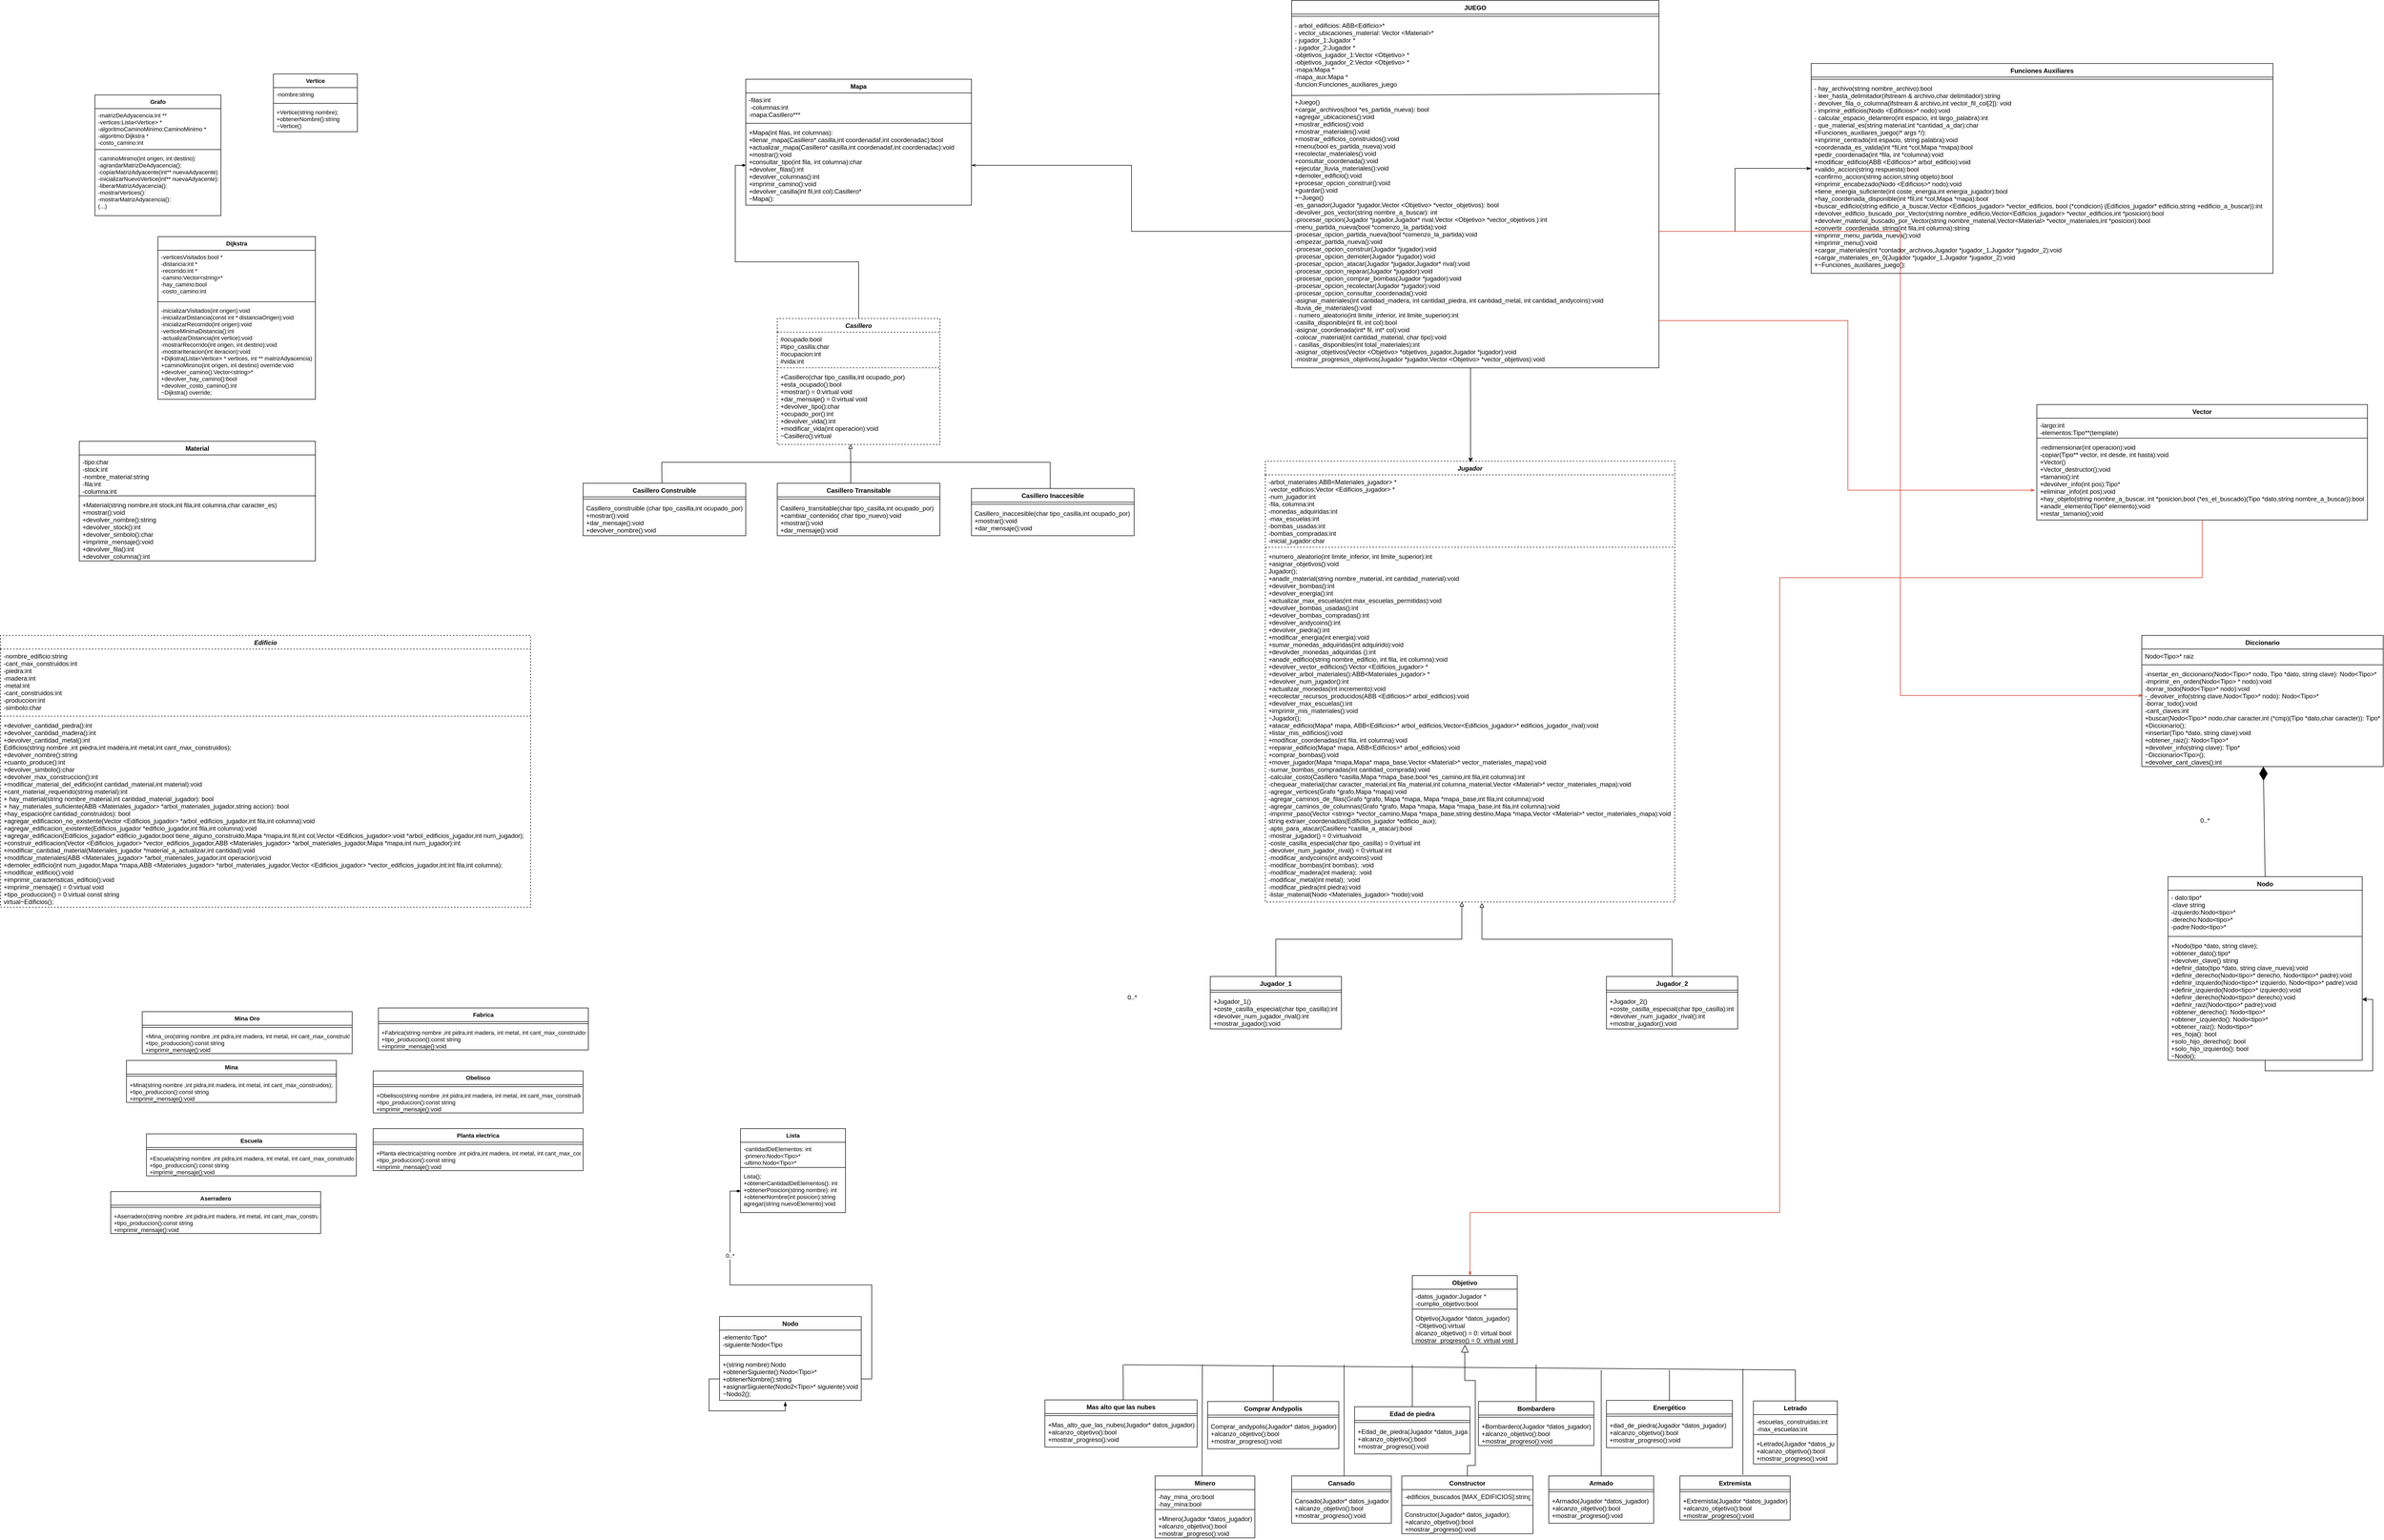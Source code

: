 <mxfile version="15.9.6" type="github">
  <diagram id="gNfOMcQ6Xfm5AFeHPi0f" name="Page-1">
    <mxGraphModel dx="4987" dy="3043" grid="1" gridSize="10" guides="1" tooltips="1" connect="1" arrows="1" fold="1" page="1" pageScale="1" pageWidth="1169" pageHeight="827" math="0" shadow="0">
      <root>
        <mxCell id="0" />
        <mxCell id="1" parent="0" />
        <mxCell id="B9S7GfdaR4YtxmO8wC_m-5" value="Jugador" style="swimlane;fontStyle=3;align=center;verticalAlign=top;childLayout=stackLayout;horizontal=1;startSize=26;horizontalStack=0;resizeParent=1;resizeParentMax=0;resizeLast=0;collapsible=1;marginBottom=0;rounded=0;dashed=1;" parent="1" vertex="1">
          <mxGeometry x="-990" y="-1502" width="780" height="840" as="geometry" />
        </mxCell>
        <mxCell id="B9S7GfdaR4YtxmO8wC_m-6" value="-arbol_materiales:ABB&lt;Materiales_jugador&gt; *&#xa;  -vector_edificios:Vector &lt;Edificios_jugador&gt; *&#xa;  -num_jugador:int &#xa;  -fila, columna:int &#xa;  -monedas_adquiridas:int &#xa;  -max_escuelas:int &#xa;  -bombas_usadas:int &#xa;  -bombas_compradas:int &#xa;  -inicial_jugador:char" style="text;strokeColor=none;fillColor=none;align=left;verticalAlign=top;spacingLeft=4;spacingRight=4;overflow=hidden;rotatable=0;points=[[0,0.5],[1,0.5]];portConstraint=eastwest;rounded=0;dashed=1;" parent="B9S7GfdaR4YtxmO8wC_m-5" vertex="1">
          <mxGeometry y="26" width="780" height="134" as="geometry" />
        </mxCell>
        <mxCell id="B9S7GfdaR4YtxmO8wC_m-7" value="" style="line;strokeWidth=1;fillColor=none;align=left;verticalAlign=middle;spacingTop=-1;spacingLeft=3;spacingRight=3;rotatable=0;labelPosition=right;points=[];portConstraint=eastwest;rounded=0;dashed=1;" parent="B9S7GfdaR4YtxmO8wC_m-5" vertex="1">
          <mxGeometry y="160" width="780" height="8" as="geometry" />
        </mxCell>
        <mxCell id="B9S7GfdaR4YtxmO8wC_m-8" value="+numero_aleatorio(int limite_inferior, int limite_superior):int&#xa;+asignar_objetivos():void&#xa;Jugador();&#xa;+anadir_material(string nombre_material, int cantidad_material):void&#xa;+devolver_bombas():int&#xa;+devolver_energia():int&#xa;+actualizar_max_escuelas(int max_escuelas_permitidas):void&#xa;+devolver_bombas_usadas():int&#xa;+devolver_bombas_compradas():int&#xa;+devolver_andycoins():int&#xa;+devolver_piedra():int&#xa;+modificar_energia(int energia):void&#xa;+sumar_monedas_adquiridas(int adquirido):void&#xa;+devolvder_monedas_adquiridas ():int&#xa;+anadir_edificio(string nombre_edificio, int fila, int columna):void&#xa;+devolver_vector_edificios():Vector &lt;Edificios_jugador&gt; *&#xa;+devolver_arbol_materiales():ABB&lt;Materiales_jugador&gt; *&#xa;+devolver_num_jugador():int&#xa;+actualizar_monedas(int incremento):void&#xa;+recolectar_recursos_producidos(ABB &lt;Edificios&gt;* arbol_edificios):void&#xa;+devolver_max_escuelas():int&#xa;+imprimir_mis_materiales():void&#xa;~Jugador();&#xa;+atacar_edificio(Mapa* mapa, ABB&lt;Edificios&gt;* arbol_edificios,Vector&lt;Edificios_jugador&gt;* edificios_jugador_rival):void&#xa;+listar_mis_edificios():void&#xa;+modificar_coordenadas(int fila, int columna):void&#xa;+reparar_edificio(Mapa* mapa, ABB&lt;Edificios&gt;* arbol_edificios):void&#xa;+comprar_bombas():void&#xa;+mover_jugador(Mapa *mapa,Mapa* mapa_base,Vector &lt;Material&gt;* vector_materiales_mapa):void&#xa;-sumar_bombas_compradas(int cantidad_comprada):void&#xa;-calcular_costo(Casillero *casilla,Mapa *mapa_base,bool *es_camino,int fila,int columna):int&#xa;-chequear_material(char caracter_material,int fila_material,int columna_material,Vector &lt;Material&gt;* vector_materiales_mapa):void&#xa;-agregar_vertices(Grafo *grafo,Mapa *mapa):void&#xa;-agregar_caminos_de_filas(Grafo *grafo, Mapa *mapa, Mapa *mapa_base,int fila,int columna):void&#xa;-agregar_caminos_de_columnas(Grafo *grafo, Mapa *mapa, Mapa *mapa_base,int fila,int columna):void&#xa;-imprimir_paso(Vector &lt;string&gt; *vector_camino,Mapa *mapa_base,string destino,Mapa *mapa,Vector &lt;Material&gt;* vector_materiales_mapa):void&#xa;string extraer_coordenadas(Edificios_jugador *edificio_aux);  &#xa;-apto_para_atacar(Casillero *casilla_a_atacar):bool  &#xa;-mostrar_jugador() = 0:virtualvoid &#xa;-coste_casilla_especial(char tipo_casilla) = 0:virtual int&#xa;-devolver_num_jugador_rival() = 0:virtual int&#xa;-modificar_andycoins(int andycoins):void&#xa;-modificar_bombas(int bombas); :void&#xa;-modificar_madera(int madera); :void&#xa;-modificar_metal(int metal); :void&#xa;-modificar_piedra(int piedra):void&#xa;-listar_material(Nodo &lt;Materiales_jugador&gt; *nodo):void&#xa;&#xa;" style="text;strokeColor=none;fillColor=none;align=left;verticalAlign=top;spacingLeft=4;spacingRight=4;overflow=hidden;rotatable=0;points=[[0,0.5],[1,0.5]];portConstraint=eastwest;rounded=0;dashed=1;" parent="B9S7GfdaR4YtxmO8wC_m-5" vertex="1">
          <mxGeometry y="168" width="780" height="672" as="geometry" />
        </mxCell>
        <mxCell id="B9S7GfdaR4YtxmO8wC_m-18" value="JUEGO" style="swimlane;fontStyle=1;align=center;verticalAlign=top;childLayout=stackLayout;horizontal=1;startSize=26;horizontalStack=0;resizeParent=1;resizeParentMax=0;resizeLast=0;collapsible=1;marginBottom=0;rounded=0;" parent="1" vertex="1">
          <mxGeometry x="-940" y="-2380" width="700" height="700" as="geometry" />
        </mxCell>
        <mxCell id="B9S7GfdaR4YtxmO8wC_m-20" value="" style="line;strokeWidth=1;fillColor=none;align=left;verticalAlign=middle;spacingTop=-1;spacingLeft=3;spacingRight=3;rotatable=0;labelPosition=right;points=[];portConstraint=eastwest;rounded=0;" parent="B9S7GfdaR4YtxmO8wC_m-18" vertex="1">
          <mxGeometry y="26" width="700" height="8" as="geometry" />
        </mxCell>
        <mxCell id="B9S7GfdaR4YtxmO8wC_m-19" value="- arbol_edificios: ABB&lt;Edificio&gt;* &#xa;- vector_ubicaciones_material: Vector &lt;Material&gt;*&#xa;- jugador_1:Jugador *&#xa;- jugador_2:Jugador *&#xa;-objetivos_jugador_1:Vector &lt;Objetivo&gt; *&#xa;    -objetivos_jugador_2:Vector &lt;Objetivo&gt; *&#xa;    -mapa:Mapa *&#xa;    -mapa_aux:Mapa *&#xa;-funcion:Funciones_auxiliares_juego &#xa;" style="text;strokeColor=none;fillColor=none;align=left;verticalAlign=top;spacingLeft=4;spacingRight=4;overflow=hidden;rotatable=0;points=[[0,0.5],[1,0.5]];portConstraint=eastwest;rounded=0;" parent="B9S7GfdaR4YtxmO8wC_m-18" vertex="1">
          <mxGeometry y="34" width="700" height="146" as="geometry" />
        </mxCell>
        <mxCell id="B9S7GfdaR4YtxmO8wC_m-21" value="+Juego()&#xa;+cargar_archivos(bool *es_partida_nueva): bool&#xa;+agregar_ubicaciones():void&#xa;+mostrar_edificios():void&#xa;+mostrar_materiales():void&#xa;+mostrar_edificios_construidos():void&#xa;+menu(bool es_partida_nueva):void&#xa;+recolectar_materiales():void&#xa;+consultar_coordenada():void&#xa;+ejecutar_lluvia_materiales():void&#xa;+demoler_edificio():void&#xa;+procesar_opcion_construir():void&#xa;+guardar():void&#xa;+~Juego()&#xa;-es_ganador(Jugador *jugador,Vector &lt;Objetivo&gt; *vector_objetivos): bool &#xa;-devolver_pos_vector(string nombre_a_buscar): int &#xa;-procesar_opcion(Jugador *jugador,Jugador* rival,Vector &lt;Objetivo&gt; *vector_objetivos ):int &#xa;-menu_partida_nueva(bool *comenzo_la_partida):void&#xa;-procesar_opcion_partida_nueva(bool *comenzo_la_partida):void&#xa;  -empezar_partida_nueva():void&#xa;  -procesar_opcion_construir(Jugador *jugador):void&#xa;  -procesar_opcion_demoler(Jugador *jugador):void&#xa;  -procesar_opcion_atacar(Jugador *jugador,Jugador* rival):void&#xa;  -procesar_opcion_reparar(Jugador *jugador):void&#xa;  -procesar_opcion_comprar_bombas(Jugador *jugador):void&#xa;  -procesar_opcion_recolectar(Jugador *jugador):void&#xa;  -procesar_opcion_consultar_coordenada():void&#xa;  -asignar_materiales(int cantidad_madera, int cantidad_piedra, int cantidad_metal, int cantidad_andycoins):void&#xa;  -lluvia_de_materiales():void&#xa;- numero_aleatorio(int limite_inferior, int limite_superior):int&#xa;-casilla_disponible(int fil, int col):bool&#xa;  -asignar_coordenada(int* fil, int* col):void&#xa;  -colocar_material(int cantidad_material, char tipo):void&#xa;- casillas_disponibles(int total_materiales):int&#xa;  -asignar_objetivos(Vector &lt;Objetivo&gt; *objetivos_jugador,Jugador *jugador):void&#xa;  -mostrar_progresos_objetivos(Jugador *jugador,Vector &lt;Objetivo&gt; *vector_objetivos):void" style="text;strokeColor=none;fillColor=none;align=left;verticalAlign=top;spacingLeft=4;spacingRight=4;overflow=hidden;rotatable=0;points=[[0,0.5],[1,0.5]];portConstraint=eastwest;rounded=0;" parent="B9S7GfdaR4YtxmO8wC_m-18" vertex="1">
          <mxGeometry y="180" width="700" height="520" as="geometry" />
        </mxCell>
        <mxCell id="E-rghlNcItKewctkxyXF-2" value="" style="endArrow=none;html=1;rounded=0;entryX=1.003;entryY=-0.004;entryDx=0;entryDy=0;entryPerimeter=0;" parent="B9S7GfdaR4YtxmO8wC_m-18" target="B9S7GfdaR4YtxmO8wC_m-21" edge="1">
          <mxGeometry width="50" height="50" relative="1" as="geometry">
            <mxPoint y="181" as="sourcePoint" />
            <mxPoint x="350" y="181" as="targetPoint" />
          </mxGeometry>
        </mxCell>
        <mxCell id="B9S7GfdaR4YtxmO8wC_m-24" style="edgeStyle=none;rounded=0;orthogonalLoop=1;jettySize=auto;html=1;endArrow=classic;endFill=1;exitX=0.487;exitY=1.001;exitDx=0;exitDy=0;exitPerimeter=0;" parent="1" source="B9S7GfdaR4YtxmO8wC_m-21" edge="1">
          <mxGeometry relative="1" as="geometry">
            <mxPoint x="-599" y="-1500" as="targetPoint" />
          </mxGeometry>
        </mxCell>
        <mxCell id="XbEgYG8BNr4pHZJZ6MSk-101" style="edgeStyle=orthogonalEdgeStyle;rounded=0;jumpSize=3;orthogonalLoop=1;jettySize=auto;html=1;exitX=0.5;exitY=0;exitDx=0;exitDy=0;entryX=0;entryY=0.5;entryDx=0;entryDy=0;labelBackgroundColor=default;fontFamily=Helvetica;fontSize=11;fontColor=default;endArrow=diamondThin;endFill=1;strokeColor=default;strokeWidth=1;" edge="1" parent="1" source="B9S7GfdaR4YtxmO8wC_m-25" target="B9S7GfdaR4YtxmO8wC_m-65">
          <mxGeometry relative="1" as="geometry" />
        </mxCell>
        <mxCell id="B9S7GfdaR4YtxmO8wC_m-25" value="Casillero" style="swimlane;fontStyle=3;align=center;verticalAlign=top;childLayout=stackLayout;horizontal=1;startSize=26;horizontalStack=0;resizeParent=1;resizeParentMax=0;resizeLast=0;collapsible=1;marginBottom=0;rounded=0;dashed=1;" parent="1" vertex="1">
          <mxGeometry x="-1920" y="-1774" width="310" height="240" as="geometry" />
        </mxCell>
        <mxCell id="B9S7GfdaR4YtxmO8wC_m-26" value="#ocupado:bool &#xa;    #tipo_casilla:char&#xa;    #ocupacion:int&#xa;    #vida:int" style="text;strokeColor=none;fillColor=none;align=left;verticalAlign=top;spacingLeft=4;spacingRight=4;overflow=hidden;rotatable=0;points=[[0,0.5],[1,0.5]];portConstraint=eastwest;rounded=0;" parent="B9S7GfdaR4YtxmO8wC_m-25" vertex="1">
          <mxGeometry y="26" width="310" height="64" as="geometry" />
        </mxCell>
        <mxCell id="B9S7GfdaR4YtxmO8wC_m-27" value="" style="line;strokeWidth=1;fillColor=none;align=left;verticalAlign=middle;spacingTop=-1;spacingLeft=3;spacingRight=3;rotatable=0;labelPosition=right;points=[];portConstraint=eastwest;rounded=0;dashed=1;" parent="B9S7GfdaR4YtxmO8wC_m-25" vertex="1">
          <mxGeometry y="90" width="310" height="8" as="geometry" />
        </mxCell>
        <mxCell id="B9S7GfdaR4YtxmO8wC_m-28" value="+Casillero(char tipo_casilla,int ocupado_por)&#xa;    +esta_ocupado():bool &#xa;    +mostrar() = 0:virtual void&#xa;    +dar_mensaje() = 0:virtual void&#xa;    +devolver_tipo():char&#xa;    +ocupado_por():int&#xa;    +devolver_vida():int&#xa;    +modificar_vida(int operacion):void&#xa;    ~Casillero():virtual " style="text;strokeColor=none;fillColor=none;align=left;verticalAlign=top;spacingLeft=4;spacingRight=4;overflow=hidden;rotatable=0;points=[[0,0.5],[1,0.5]];portConstraint=eastwest;rounded=0;" parent="B9S7GfdaR4YtxmO8wC_m-25" vertex="1">
          <mxGeometry y="98" width="310" height="142" as="geometry" />
        </mxCell>
        <mxCell id="B9S7GfdaR4YtxmO8wC_m-29" value="Funciones Auxiliares" style="swimlane;fontStyle=1;align=center;verticalAlign=top;childLayout=stackLayout;horizontal=1;startSize=26;horizontalStack=0;resizeParent=1;resizeParentMax=0;resizeLast=0;collapsible=1;marginBottom=0;rounded=0;" parent="1" vertex="1">
          <mxGeometry x="50" y="-2260" width="880" height="400" as="geometry" />
        </mxCell>
        <mxCell id="B9S7GfdaR4YtxmO8wC_m-31" value="" style="line;strokeWidth=1;fillColor=none;align=left;verticalAlign=middle;spacingTop=-1;spacingLeft=3;spacingRight=3;rotatable=0;labelPosition=right;points=[];portConstraint=eastwest;rounded=0;" parent="B9S7GfdaR4YtxmO8wC_m-29" vertex="1">
          <mxGeometry y="26" width="880" height="8" as="geometry" />
        </mxCell>
        <mxCell id="B9S7GfdaR4YtxmO8wC_m-32" value=" - hay_archivo(string nombre_archivo):bool&#xa;   - leer_hasta_delimitador(ifstream &amp; archivo,char delimitador):string &#xa;- devolver_fila_o_columna(ifstream &amp; archivo,int vector_fil_col[2]): void&#xa;   - imprimir_edificios(Nodo &lt;Edificios&gt;* nodo):void &#xa;   - calcular_espacio_delantero(int espacio, int  largo_palabra):int &#xa;   - que_material_es(string material,int *cantidad_a_dar):char&#xa;+Funciones_auxiliares_juego(/* args */):&#xa;    +imprimir_centrado(int espacio, string palabra):void &#xa;    +coordenada_es_valida(int *fil,int *col,Mapa *mapa):bool &#xa;    +pedir_coordenada(int *fila, int *columna):void &#xa;    +modificar_edificio(ABB &lt;Edificios&gt;* arbol_edificio):void &#xa;    +valido_accion(string respuesta):bool &#xa;    +confirmo_accion(string accion,string objeto):bool &#xa;    +imprimir_encabezado(Nodo &lt;Edificios&gt;* nodo):void &#xa;     +tiene_energia_suficiente(int coste_energia,int energia_jugador):bool &#xa;    +hay_coordenada_disponible(int *fil,int *col,Mapa *mapa):bool &#xa;    +buscar_edificio(string edificio_a_buscar,Vector &lt;Edificios_jugador&gt; *vector_edificios, bool (*condicion) (Edificios_jugador* edificio,string +edificio_a_buscar)):int &#xa;    +devolver_edificio_buscado_por_Vector(string nombre_edificio,Vector&lt;Edificios_jugador&gt; *vector_edificios,int *posicion):bool &#xa;    +devolver_material_buscado_por_Vector(string nombre_material,Vector&lt;Material&gt; *vector_materiales,int *posicion):bool &#xa;    +convertir_coordenada_string(int fila,int columna):string &#xa;    +imprimir_menu_partida_nueva():void &#xa;    +imprimir_menu():void &#xa;    +cargar_materiales(int *contador_archivos,Jugador *jugador_1,Jugador *jugador_2):void &#xa;    +cargar_materiales_en_0(Jugador *jugador_1,Jugador *jugador_2):void &#xa;    +~Funciones_auxiliares_juego():" style="text;strokeColor=none;fillColor=none;align=left;verticalAlign=top;spacingLeft=4;spacingRight=4;overflow=hidden;rotatable=0;points=[[0,0.5],[1,0.5]];portConstraint=eastwest;rounded=0;" parent="B9S7GfdaR4YtxmO8wC_m-29" vertex="1">
          <mxGeometry y="34" width="880" height="366" as="geometry" />
        </mxCell>
        <mxCell id="E-rghlNcItKewctkxyXF-5" style="edgeStyle=orthogonalEdgeStyle;rounded=0;orthogonalLoop=1;jettySize=auto;html=1;exitX=1;exitY=0.5;exitDx=0;exitDy=0;" parent="B9S7GfdaR4YtxmO8wC_m-29" source="B9S7GfdaR4YtxmO8wC_m-32" target="B9S7GfdaR4YtxmO8wC_m-32" edge="1">
          <mxGeometry relative="1" as="geometry" />
        </mxCell>
        <mxCell id="B9S7GfdaR4YtxmO8wC_m-37" value="Casillero Trransitable" style="swimlane;fontStyle=1;align=center;verticalAlign=top;childLayout=stackLayout;horizontal=1;startSize=26;horizontalStack=0;resizeParent=1;resizeParentMax=0;resizeLast=0;collapsible=1;marginBottom=0;rounded=0;" parent="1" vertex="1">
          <mxGeometry x="-1920" y="-1460" width="310" height="100" as="geometry" />
        </mxCell>
        <mxCell id="B9S7GfdaR4YtxmO8wC_m-39" value="" style="line;strokeWidth=1;fillColor=none;align=left;verticalAlign=middle;spacingTop=-1;spacingLeft=3;spacingRight=3;rotatable=0;labelPosition=right;points=[];portConstraint=eastwest;rounded=0;" parent="B9S7GfdaR4YtxmO8wC_m-37" vertex="1">
          <mxGeometry y="26" width="310" height="8" as="geometry" />
        </mxCell>
        <mxCell id="B9S7GfdaR4YtxmO8wC_m-40" value=" Casillero_transitable(char tipo_casilla,int ocupado_por)&#xa;    +cambiar_contenido( char tipo_nuevo):void&#xa;    +mostrar():void&#xa;    +dar_mensaje():void" style="text;strokeColor=none;fillColor=none;align=left;verticalAlign=top;spacingLeft=4;spacingRight=4;overflow=hidden;rotatable=0;points=[[0,0.5],[1,0.5]];portConstraint=eastwest;rounded=0;" parent="B9S7GfdaR4YtxmO8wC_m-37" vertex="1">
          <mxGeometry y="34" width="310" height="66" as="geometry" />
        </mxCell>
        <mxCell id="B9S7GfdaR4YtxmO8wC_m-41" value="Casillero Inaccesible" style="swimlane;fontStyle=1;align=center;verticalAlign=top;childLayout=stackLayout;horizontal=1;startSize=26;horizontalStack=0;resizeParent=1;resizeParentMax=0;resizeLast=0;collapsible=1;marginBottom=0;rounded=0;" parent="1" vertex="1">
          <mxGeometry x="-1550" y="-1450" width="310" height="90" as="geometry" />
        </mxCell>
        <mxCell id="B9S7GfdaR4YtxmO8wC_m-43" value="" style="line;strokeWidth=1;fillColor=none;align=left;verticalAlign=middle;spacingTop=-1;spacingLeft=3;spacingRight=3;rotatable=0;labelPosition=right;points=[];portConstraint=eastwest;rounded=0;" parent="B9S7GfdaR4YtxmO8wC_m-41" vertex="1">
          <mxGeometry y="26" width="310" height="8" as="geometry" />
        </mxCell>
        <mxCell id="B9S7GfdaR4YtxmO8wC_m-44" value=" Casillero_inaccesible(char tipo_casilla,int ocupado_por)&#xa;    +mostrar():void&#xa;    +dar_mensaje():void" style="text;strokeColor=none;fillColor=none;align=left;verticalAlign=top;spacingLeft=4;spacingRight=4;overflow=hidden;rotatable=0;points=[[0,0.5],[1,0.5]];portConstraint=eastwest;rounded=0;" parent="B9S7GfdaR4YtxmO8wC_m-41" vertex="1">
          <mxGeometry y="34" width="310" height="56" as="geometry" />
        </mxCell>
        <mxCell id="B9S7GfdaR4YtxmO8wC_m-53" value="Casillero Construible" style="swimlane;fontStyle=1;align=center;verticalAlign=top;childLayout=stackLayout;horizontal=1;startSize=26;horizontalStack=0;resizeParent=1;resizeParentMax=0;resizeLast=0;collapsible=1;marginBottom=0;rounded=0;" parent="1" vertex="1">
          <mxGeometry x="-2290" y="-1460" width="310" height="100" as="geometry" />
        </mxCell>
        <mxCell id="B9S7GfdaR4YtxmO8wC_m-55" value="" style="line;strokeWidth=1;fillColor=none;align=left;verticalAlign=middle;spacingTop=-1;spacingLeft=3;spacingRight=3;rotatable=0;labelPosition=right;points=[];portConstraint=eastwest;rounded=0;" parent="B9S7GfdaR4YtxmO8wC_m-53" vertex="1">
          <mxGeometry y="26" width="310" height="8" as="geometry" />
        </mxCell>
        <mxCell id="B9S7GfdaR4YtxmO8wC_m-56" value=" Casillero_construible (char tipo_casilla,int ocupado_por)&#xa;    +mostrar():void&#xa;    +dar_mensaje():void&#xa;    +devolver_nombre():void&#xa;&#xa;&#xa;&#xa;" style="text;strokeColor=none;fillColor=none;align=left;verticalAlign=top;spacingLeft=4;spacingRight=4;overflow=hidden;rotatable=0;points=[[0,0.5],[1,0.5]];portConstraint=eastwest;rounded=0;" parent="B9S7GfdaR4YtxmO8wC_m-53" vertex="1">
          <mxGeometry y="34" width="310" height="66" as="geometry" />
        </mxCell>
        <mxCell id="B9S7GfdaR4YtxmO8wC_m-62" value="Mapa" style="swimlane;fontStyle=1;align=center;verticalAlign=top;childLayout=stackLayout;horizontal=1;startSize=26;horizontalStack=0;resizeParent=1;resizeParentMax=0;resizeLast=0;collapsible=1;marginBottom=0;rounded=0;" parent="1" vertex="1">
          <mxGeometry x="-1980" y="-2230" width="430" height="240" as="geometry" />
        </mxCell>
        <mxCell id="B9S7GfdaR4YtxmO8wC_m-63" value="-filas:int &#xa; -columnas:int &#xa;-mapa:Casillero***&#xa;" style="text;strokeColor=none;fillColor=none;align=left;verticalAlign=top;spacingLeft=4;spacingRight=4;overflow=hidden;rotatable=0;points=[[0,0.5],[1,0.5]];portConstraint=eastwest;rounded=0;" parent="B9S7GfdaR4YtxmO8wC_m-62" vertex="1">
          <mxGeometry y="26" width="430" height="54" as="geometry" />
        </mxCell>
        <mxCell id="B9S7GfdaR4YtxmO8wC_m-64" value="" style="line;strokeWidth=1;fillColor=none;align=left;verticalAlign=middle;spacingTop=-1;spacingLeft=3;spacingRight=3;rotatable=0;labelPosition=right;points=[];portConstraint=eastwest;rounded=0;" parent="B9S7GfdaR4YtxmO8wC_m-62" vertex="1">
          <mxGeometry y="80" width="430" height="8" as="geometry" />
        </mxCell>
        <mxCell id="B9S7GfdaR4YtxmO8wC_m-65" value="+Mapa(int filas, int columnas):&#xa;+llenar_mapa(Casillero* casilla,int coordenadaf,int coordenadac):bool&#xa;+actualizar_mapa(Casillero* casilla,int coordenadaf,int coordenadac):void&#xa;+mostrar():void&#xa;+consultar_tipo(int fila, int columna):char &#xa;+devolver_filas():int &#xa;+devolver_columnas():int&#xa;+imprimir_camino():void&#xa;+devolver_casilla(int fil,int col):Casillero*&#xa;~Mapa():" style="text;strokeColor=none;fillColor=none;align=left;verticalAlign=top;spacingLeft=4;spacingRight=4;overflow=hidden;rotatable=0;points=[[0,0.5],[1,0.5]];portConstraint=eastwest;rounded=0;" parent="B9S7GfdaR4YtxmO8wC_m-62" vertex="1">
          <mxGeometry y="88" width="430" height="152" as="geometry" />
        </mxCell>
        <mxCell id="B9S7GfdaR4YtxmO8wC_m-94" style="edgeStyle=orthogonalEdgeStyle;rounded=0;orthogonalLoop=1;jettySize=auto;html=1;endArrow=classicThin;endFill=1;" parent="1" source="B9S7GfdaR4YtxmO8wC_m-21" target="B9S7GfdaR4YtxmO8wC_m-29" edge="1">
          <mxGeometry relative="1" as="geometry" />
        </mxCell>
        <mxCell id="B9S7GfdaR4YtxmO8wC_m-95" value="Objetivo" style="swimlane;fontStyle=1;align=center;verticalAlign=top;childLayout=stackLayout;horizontal=1;startSize=26;horizontalStack=0;resizeParent=1;resizeParentMax=0;resizeLast=0;collapsible=1;marginBottom=0;rounded=0;" parent="1" vertex="1">
          <mxGeometry x="-710" y="50" width="200" height="130" as="geometry" />
        </mxCell>
        <mxCell id="B9S7GfdaR4YtxmO8wC_m-96" value="-datos_jugador:Jugador *&#xa;-cumplio_objetivo:bool " style="text;strokeColor=none;fillColor=none;align=left;verticalAlign=top;spacingLeft=4;spacingRight=4;overflow=hidden;rotatable=0;points=[[0,0.5],[1,0.5]];portConstraint=eastwest;rounded=0;" parent="B9S7GfdaR4YtxmO8wC_m-95" vertex="1">
          <mxGeometry y="26" width="200" height="34" as="geometry" />
        </mxCell>
        <mxCell id="B9S7GfdaR4YtxmO8wC_m-97" value="" style="line;strokeWidth=1;fillColor=none;align=left;verticalAlign=middle;spacingTop=-1;spacingLeft=3;spacingRight=3;rotatable=0;labelPosition=right;points=[];portConstraint=eastwest;rounded=0;" parent="B9S7GfdaR4YtxmO8wC_m-95" vertex="1">
          <mxGeometry y="60" width="200" height="8" as="geometry" />
        </mxCell>
        <mxCell id="B9S7GfdaR4YtxmO8wC_m-98" value="Objetivo(Jugador *datos_jugador)&#xa;  ~Objetivo():virtual&#xa;  alcanzo_objetivo() = 0: virtual bool &#xa;  mostrar_progreso() = 0: virtual void" style="text;strokeColor=none;fillColor=none;align=left;verticalAlign=top;spacingLeft=4;spacingRight=4;overflow=hidden;rotatable=0;points=[[0,0.5],[1,0.5]];portConstraint=eastwest;rounded=0;" parent="B9S7GfdaR4YtxmO8wC_m-95" vertex="1">
          <mxGeometry y="68" width="200" height="62" as="geometry" />
        </mxCell>
        <mxCell id="B9S7GfdaR4YtxmO8wC_m-99" value="Mas alto que las nubes" style="swimlane;fontStyle=1;align=center;verticalAlign=top;childLayout=stackLayout;horizontal=1;startSize=26;horizontalStack=0;resizeParent=1;resizeParentMax=0;resizeLast=0;collapsible=1;marginBottom=0;rounded=0;" parent="1" vertex="1">
          <mxGeometry x="-1410" y="287" width="290" height="90" as="geometry" />
        </mxCell>
        <mxCell id="B9S7GfdaR4YtxmO8wC_m-101" value="" style="line;strokeWidth=1;fillColor=none;align=left;verticalAlign=middle;spacingTop=-1;spacingLeft=3;spacingRight=3;rotatable=0;labelPosition=right;points=[];portConstraint=eastwest;rounded=0;" parent="B9S7GfdaR4YtxmO8wC_m-99" vertex="1">
          <mxGeometry y="26" width="290" height="8" as="geometry" />
        </mxCell>
        <mxCell id="B9S7GfdaR4YtxmO8wC_m-102" value="+Mas_alto_que_las_nubes(Jugador* datos_jugador);&#xa;    +alcanzo_objetivo():bool&#xa;    +mostrar_progreso():void" style="text;strokeColor=none;fillColor=none;align=left;verticalAlign=top;spacingLeft=4;spacingRight=4;overflow=hidden;rotatable=0;points=[[0,0.5],[1,0.5]];portConstraint=eastwest;rounded=0;" parent="B9S7GfdaR4YtxmO8wC_m-99" vertex="1">
          <mxGeometry y="34" width="290" height="56" as="geometry" />
        </mxCell>
        <mxCell id="B9S7GfdaR4YtxmO8wC_m-103" value="Bombardero" style="swimlane;fontStyle=1;align=center;verticalAlign=top;childLayout=stackLayout;horizontal=1;startSize=26;horizontalStack=0;resizeParent=1;resizeParentMax=0;resizeLast=0;collapsible=1;marginBottom=0;rounded=0;" parent="1" vertex="1">
          <mxGeometry x="-584" y="290" width="220" height="84" as="geometry" />
        </mxCell>
        <mxCell id="B9S7GfdaR4YtxmO8wC_m-105" value="" style="line;strokeWidth=1;fillColor=none;align=left;verticalAlign=middle;spacingTop=-1;spacingLeft=3;spacingRight=3;rotatable=0;labelPosition=right;points=[];portConstraint=eastwest;rounded=0;" parent="B9S7GfdaR4YtxmO8wC_m-103" vertex="1">
          <mxGeometry y="26" width="220" height="8" as="geometry" />
        </mxCell>
        <mxCell id="B9S7GfdaR4YtxmO8wC_m-106" value="+Bombardero(Jugador *datos_jugador)&#xa;    +alcanzo_objetivo():bool &#xa;    +mostrar_progreso():void  &#xa;" style="text;strokeColor=none;fillColor=none;align=left;verticalAlign=top;spacingLeft=4;spacingRight=4;overflow=hidden;rotatable=0;points=[[0,0.5],[1,0.5]];portConstraint=eastwest;rounded=0;" parent="B9S7GfdaR4YtxmO8wC_m-103" vertex="1">
          <mxGeometry y="34" width="220" height="50" as="geometry" />
        </mxCell>
        <mxCell id="B9S7GfdaR4YtxmO8wC_m-107" value="Edad de piedra" style="swimlane;fontStyle=1;align=center;verticalAlign=top;childLayout=stackLayout;horizontal=1;startSize=26;horizontalStack=0;resizeParent=1;resizeParentMax=0;resizeLast=0;collapsible=1;marginBottom=0;rounded=0;" parent="1" vertex="1">
          <mxGeometry x="-820" y="300" width="220" height="90" as="geometry" />
        </mxCell>
        <mxCell id="B9S7GfdaR4YtxmO8wC_m-109" value="" style="line;strokeWidth=1;fillColor=none;align=left;verticalAlign=middle;spacingTop=-1;spacingLeft=3;spacingRight=3;rotatable=0;labelPosition=right;points=[];portConstraint=eastwest;rounded=0;" parent="B9S7GfdaR4YtxmO8wC_m-107" vertex="1">
          <mxGeometry y="26" width="220" height="8" as="geometry" />
        </mxCell>
        <mxCell id="B9S7GfdaR4YtxmO8wC_m-110" value="+Edad_de_piedra(Jugador *datos_jugador)&#xa;    +alcanzo_objetivo():bool &#xa;    +mostrar_progreso():void  &#xa;" style="text;strokeColor=none;fillColor=none;align=left;verticalAlign=top;spacingLeft=4;spacingRight=4;overflow=hidden;rotatable=0;points=[[0,0.5],[1,0.5]];portConstraint=eastwest;rounded=0;" parent="B9S7GfdaR4YtxmO8wC_m-107" vertex="1">
          <mxGeometry y="34" width="220" height="56" as="geometry" />
        </mxCell>
        <mxCell id="B9S7GfdaR4YtxmO8wC_m-111" value="Comprar Andypolis" style="swimlane;fontStyle=1;align=center;verticalAlign=top;childLayout=stackLayout;horizontal=1;startSize=26;horizontalStack=0;resizeParent=1;resizeParentMax=0;resizeLast=0;collapsible=1;marginBottom=0;rounded=0;" parent="1" vertex="1">
          <mxGeometry x="-1100" y="290" width="250" height="90" as="geometry" />
        </mxCell>
        <mxCell id="B9S7GfdaR4YtxmO8wC_m-113" value="" style="line;strokeWidth=1;fillColor=none;align=left;verticalAlign=middle;spacingTop=-1;spacingLeft=3;spacingRight=3;rotatable=0;labelPosition=right;points=[];portConstraint=eastwest;rounded=0;" parent="B9S7GfdaR4YtxmO8wC_m-111" vertex="1">
          <mxGeometry y="26" width="250" height="8" as="geometry" />
        </mxCell>
        <mxCell id="B9S7GfdaR4YtxmO8wC_m-114" value="  Comprar_andypolis(Jugador* datos_jugador);&#xa;    +alcanzo_objetivo():bool&#xa;    +mostrar_progreso():void" style="text;strokeColor=none;fillColor=none;align=left;verticalAlign=top;spacingLeft=4;spacingRight=4;overflow=hidden;rotatable=0;points=[[0,0.5],[1,0.5]];portConstraint=eastwest;rounded=0;" parent="B9S7GfdaR4YtxmO8wC_m-111" vertex="1">
          <mxGeometry y="34" width="250" height="56" as="geometry" />
        </mxCell>
        <mxCell id="B9S7GfdaR4YtxmO8wC_m-115" value="Energético" style="swimlane;fontStyle=1;align=center;verticalAlign=top;childLayout=stackLayout;horizontal=1;startSize=26;horizontalStack=0;resizeParent=1;resizeParentMax=0;resizeLast=0;collapsible=1;marginBottom=0;rounded=0;" parent="1" vertex="1">
          <mxGeometry x="-340" y="288" width="240" height="90" as="geometry" />
        </mxCell>
        <mxCell id="B9S7GfdaR4YtxmO8wC_m-117" value="" style="line;strokeWidth=1;fillColor=none;align=left;verticalAlign=middle;spacingTop=-1;spacingLeft=3;spacingRight=3;rotatable=0;labelPosition=right;points=[];portConstraint=eastwest;rounded=0;" parent="B9S7GfdaR4YtxmO8wC_m-115" vertex="1">
          <mxGeometry y="26" width="240" height="8" as="geometry" />
        </mxCell>
        <mxCell id="B9S7GfdaR4YtxmO8wC_m-118" value="+dad_de_piedra(Jugador *datos_jugador)&#xa;    +alcanzo_objetivo():bool &#xa;    +mostrar_progreso():void  &#xa;" style="text;strokeColor=none;fillColor=none;align=left;verticalAlign=top;spacingLeft=4;spacingRight=4;overflow=hidden;rotatable=0;points=[[0,0.5],[1,0.5]];portConstraint=eastwest;rounded=0;" parent="B9S7GfdaR4YtxmO8wC_m-115" vertex="1">
          <mxGeometry y="34" width="240" height="56" as="geometry" />
        </mxCell>
        <mxCell id="B9S7GfdaR4YtxmO8wC_m-120" value="Minero" style="swimlane;fontStyle=1;align=center;verticalAlign=top;childLayout=stackLayout;horizontal=1;startSize=26;horizontalStack=0;resizeParent=1;resizeParentMax=0;resizeLast=0;collapsible=1;marginBottom=0;rounded=0;" parent="1" vertex="1">
          <mxGeometry x="-1200" y="432" width="190" height="118" as="geometry" />
        </mxCell>
        <mxCell id="B9S7GfdaR4YtxmO8wC_m-121" value="-hay_mina_oro:bool&#xa;    -hay_mina:bool" style="text;strokeColor=none;fillColor=none;align=left;verticalAlign=top;spacingLeft=4;spacingRight=4;overflow=hidden;rotatable=0;points=[[0,0.5],[1,0.5]];portConstraint=eastwest;rounded=0;" parent="B9S7GfdaR4YtxmO8wC_m-120" vertex="1">
          <mxGeometry y="26" width="190" height="34" as="geometry" />
        </mxCell>
        <mxCell id="B9S7GfdaR4YtxmO8wC_m-122" value="" style="line;strokeWidth=1;fillColor=none;align=left;verticalAlign=middle;spacingTop=-1;spacingLeft=3;spacingRight=3;rotatable=0;labelPosition=right;points=[];portConstraint=eastwest;rounded=0;" parent="B9S7GfdaR4YtxmO8wC_m-120" vertex="1">
          <mxGeometry y="60" width="190" height="8" as="geometry" />
        </mxCell>
        <mxCell id="B9S7GfdaR4YtxmO8wC_m-123" value="+Minero(Jugador *datos_jugador);&#xa;    +alcanzo_objetivo():bool&#xa;    +mostrar_progreso():void" style="text;strokeColor=none;fillColor=none;align=left;verticalAlign=top;spacingLeft=4;spacingRight=4;overflow=hidden;rotatable=0;points=[[0,0.5],[1,0.5]];portConstraint=eastwest;rounded=0;" parent="B9S7GfdaR4YtxmO8wC_m-120" vertex="1">
          <mxGeometry y="68" width="190" height="50" as="geometry" />
        </mxCell>
        <mxCell id="B9S7GfdaR4YtxmO8wC_m-124" value="Armado" style="swimlane;fontStyle=1;align=center;verticalAlign=top;childLayout=stackLayout;horizontal=1;startSize=26;horizontalStack=0;resizeParent=1;resizeParentMax=0;resizeLast=0;collapsible=1;marginBottom=0;rounded=0;" parent="1" vertex="1">
          <mxGeometry x="-450" y="432" width="200" height="90" as="geometry" />
        </mxCell>
        <mxCell id="B9S7GfdaR4YtxmO8wC_m-126" value="" style="line;strokeWidth=1;fillColor=none;align=left;verticalAlign=middle;spacingTop=-1;spacingLeft=3;spacingRight=3;rotatable=0;labelPosition=right;points=[];portConstraint=eastwest;rounded=0;" parent="B9S7GfdaR4YtxmO8wC_m-124" vertex="1">
          <mxGeometry y="26" width="200" height="8" as="geometry" />
        </mxCell>
        <mxCell id="B9S7GfdaR4YtxmO8wC_m-127" value="+Armado(Jugador *datos_jugador)&#xa;    +alcanzo_objetivo():bool &#xa;    +mostrar_progreso():void  &#xa;" style="text;strokeColor=none;fillColor=none;align=left;verticalAlign=top;spacingLeft=4;spacingRight=4;overflow=hidden;rotatable=0;points=[[0,0.5],[1,0.5]];portConstraint=eastwest;rounded=0;" parent="B9S7GfdaR4YtxmO8wC_m-124" vertex="1">
          <mxGeometry y="34" width="200" height="56" as="geometry" />
        </mxCell>
        <mxCell id="B9S7GfdaR4YtxmO8wC_m-128" value="Constructor" style="swimlane;fontStyle=1;align=center;verticalAlign=top;childLayout=stackLayout;horizontal=1;startSize=26;horizontalStack=0;resizeParent=1;resizeParentMax=0;resizeLast=0;collapsible=1;marginBottom=0;rounded=0;" parent="1" vertex="1">
          <mxGeometry x="-730" y="432" width="250" height="110" as="geometry" />
        </mxCell>
        <mxCell id="B9S7GfdaR4YtxmO8wC_m-129" value="-edificios_buscados [MAX_EDIFICIOS]:string " style="text;strokeColor=none;fillColor=none;align=left;verticalAlign=top;spacingLeft=4;spacingRight=4;overflow=hidden;rotatable=0;points=[[0,0.5],[1,0.5]];portConstraint=eastwest;rounded=0;" parent="B9S7GfdaR4YtxmO8wC_m-128" vertex="1">
          <mxGeometry y="26" width="250" height="26" as="geometry" />
        </mxCell>
        <mxCell id="B9S7GfdaR4YtxmO8wC_m-130" value="" style="line;strokeWidth=1;fillColor=none;align=left;verticalAlign=middle;spacingTop=-1;spacingLeft=3;spacingRight=3;rotatable=0;labelPosition=right;points=[];portConstraint=eastwest;rounded=0;" parent="B9S7GfdaR4YtxmO8wC_m-128" vertex="1">
          <mxGeometry y="52" width="250" height="8" as="geometry" />
        </mxCell>
        <mxCell id="B9S7GfdaR4YtxmO8wC_m-131" value="  Constructor(Jugador* datos_jugador);&#xa;    +alcanzo_objetivo():bool&#xa;    +mostrar_progreso():void" style="text;strokeColor=none;fillColor=none;align=left;verticalAlign=top;spacingLeft=4;spacingRight=4;overflow=hidden;rotatable=0;points=[[0,0.5],[1,0.5]];portConstraint=eastwest;rounded=0;" parent="B9S7GfdaR4YtxmO8wC_m-128" vertex="1">
          <mxGeometry y="60" width="250" height="50" as="geometry" />
        </mxCell>
        <mxCell id="B9S7GfdaR4YtxmO8wC_m-132" value="Cansado" style="swimlane;fontStyle=1;align=center;verticalAlign=top;childLayout=stackLayout;horizontal=1;startSize=26;horizontalStack=0;resizeParent=1;resizeParentMax=0;resizeLast=0;collapsible=1;marginBottom=0;rounded=0;" parent="1" vertex="1">
          <mxGeometry x="-940" y="432" width="190" height="90" as="geometry" />
        </mxCell>
        <mxCell id="B9S7GfdaR4YtxmO8wC_m-134" value="" style="line;strokeWidth=1;fillColor=none;align=left;verticalAlign=middle;spacingTop=-1;spacingLeft=3;spacingRight=3;rotatable=0;labelPosition=right;points=[];portConstraint=eastwest;rounded=0;" parent="B9S7GfdaR4YtxmO8wC_m-132" vertex="1">
          <mxGeometry y="26" width="190" height="8" as="geometry" />
        </mxCell>
        <mxCell id="B9S7GfdaR4YtxmO8wC_m-135" value="  Cansado(Jugador* datos_jugador);&#xa;    +alcanzo_objetivo():bool&#xa;    +mostrar_progreso():void" style="text;strokeColor=none;fillColor=none;align=left;verticalAlign=top;spacingLeft=4;spacingRight=4;overflow=hidden;rotatable=0;points=[[0,0.5],[1,0.5]];portConstraint=eastwest;rounded=0;" parent="B9S7GfdaR4YtxmO8wC_m-132" vertex="1">
          <mxGeometry y="34" width="190" height="56" as="geometry" />
        </mxCell>
        <mxCell id="B9S7GfdaR4YtxmO8wC_m-136" value="Extremista" style="swimlane;fontStyle=1;align=center;verticalAlign=top;childLayout=stackLayout;horizontal=1;startSize=26;horizontalStack=0;resizeParent=1;resizeParentMax=0;resizeLast=0;collapsible=1;marginBottom=0;rounded=0;" parent="1" vertex="1">
          <mxGeometry x="-200" y="432" width="210" height="84" as="geometry" />
        </mxCell>
        <mxCell id="B9S7GfdaR4YtxmO8wC_m-138" value="" style="line;strokeWidth=1;fillColor=none;align=left;verticalAlign=middle;spacingTop=-1;spacingLeft=3;spacingRight=3;rotatable=0;labelPosition=right;points=[];portConstraint=eastwest;rounded=0;" parent="B9S7GfdaR4YtxmO8wC_m-136" vertex="1">
          <mxGeometry y="26" width="210" height="8" as="geometry" />
        </mxCell>
        <mxCell id="B9S7GfdaR4YtxmO8wC_m-139" value="+Extremista(Jugador *datos_jugador)&#xa;    +alcanzo_objetivo():bool &#xa;    +mostrar_progreso():void  &#xa;" style="text;strokeColor=none;fillColor=none;align=left;verticalAlign=top;spacingLeft=4;spacingRight=4;overflow=hidden;rotatable=0;points=[[0,0.5],[1,0.5]];portConstraint=eastwest;rounded=0;" parent="B9S7GfdaR4YtxmO8wC_m-136" vertex="1">
          <mxGeometry y="34" width="210" height="50" as="geometry" />
        </mxCell>
        <mxCell id="B9S7GfdaR4YtxmO8wC_m-141" value="Letrado" style="swimlane;fontStyle=1;align=center;verticalAlign=top;childLayout=stackLayout;horizontal=1;startSize=26;horizontalStack=0;resizeParent=1;resizeParentMax=0;resizeLast=0;collapsible=1;marginBottom=0;rounded=0;" parent="1" vertex="1">
          <mxGeometry x="-60" y="289" width="160" height="120" as="geometry" />
        </mxCell>
        <mxCell id="B9S7GfdaR4YtxmO8wC_m-142" value="-escuelas_construidas:int&#xa;-max_escuelas:int" style="text;strokeColor=none;fillColor=none;align=left;verticalAlign=top;spacingLeft=4;spacingRight=4;overflow=hidden;rotatable=0;points=[[0,0.5],[1,0.5]];portConstraint=eastwest;rounded=0;" parent="B9S7GfdaR4YtxmO8wC_m-141" vertex="1">
          <mxGeometry y="26" width="160" height="34" as="geometry" />
        </mxCell>
        <mxCell id="B9S7GfdaR4YtxmO8wC_m-143" value="" style="line;strokeWidth=1;fillColor=none;align=left;verticalAlign=middle;spacingTop=-1;spacingLeft=3;spacingRight=3;rotatable=0;labelPosition=right;points=[];portConstraint=eastwest;rounded=0;" parent="B9S7GfdaR4YtxmO8wC_m-141" vertex="1">
          <mxGeometry y="60" width="160" height="8" as="geometry" />
        </mxCell>
        <mxCell id="B9S7GfdaR4YtxmO8wC_m-144" value="+Letrado(Jugador *datos_jugador)&#xa;    +alcanzo_objetivo():bool &#xa;    +mostrar_progreso():void  &#xa;" style="text;strokeColor=none;fillColor=none;align=left;verticalAlign=top;spacingLeft=4;spacingRight=4;overflow=hidden;rotatable=0;points=[[0,0.5],[1,0.5]];portConstraint=eastwest;rounded=0;" parent="B9S7GfdaR4YtxmO8wC_m-141" vertex="1">
          <mxGeometry y="68" width="160" height="52" as="geometry" />
        </mxCell>
        <mxCell id="B9S7GfdaR4YtxmO8wC_m-156" value="" style="endArrow=none;html=1;rounded=0;curved=1;" parent="1" edge="1">
          <mxGeometry width="50" height="50" relative="1" as="geometry">
            <mxPoint x="-1260" y="220" as="sourcePoint" />
            <mxPoint x="20" y="230" as="targetPoint" />
          </mxGeometry>
        </mxCell>
        <mxCell id="B9S7GfdaR4YtxmO8wC_m-157" value="" style="endArrow=none;html=1;rounded=0;curved=1;" parent="1" source="B9S7GfdaR4YtxmO8wC_m-107" edge="1">
          <mxGeometry width="50" height="50" relative="1" as="geometry">
            <mxPoint x="-790" y="240" as="sourcePoint" />
            <mxPoint x="-710" y="220" as="targetPoint" />
          </mxGeometry>
        </mxCell>
        <mxCell id="B9S7GfdaR4YtxmO8wC_m-159" value="" style="endArrow=none;html=1;rounded=0;curved=1;exitX=0.515;exitY=-0.002;exitDx=0;exitDy=0;exitPerimeter=0;" parent="1" source="B9S7GfdaR4YtxmO8wC_m-99" edge="1">
          <mxGeometry width="50" height="50" relative="1" as="geometry">
            <mxPoint x="-1010" y="400" as="sourcePoint" />
            <mxPoint x="-1261" y="220" as="targetPoint" />
          </mxGeometry>
        </mxCell>
        <mxCell id="B9S7GfdaR4YtxmO8wC_m-161" value="" style="endArrow=none;html=1;rounded=0;exitX=0.471;exitY=-0.003;exitDx=0;exitDy=0;exitPerimeter=0;edgeStyle=orthogonalEdgeStyle;" parent="1" source="B9S7GfdaR4YtxmO8wC_m-120" edge="1">
          <mxGeometry width="50" height="50" relative="1" as="geometry">
            <mxPoint x="-970" y="400" as="sourcePoint" />
            <mxPoint x="-1110" y="220" as="targetPoint" />
            <Array as="points">
              <mxPoint x="-1110" y="408" />
              <mxPoint x="-1110" y="408" />
            </Array>
          </mxGeometry>
        </mxCell>
        <mxCell id="B9S7GfdaR4YtxmO8wC_m-162" value="" style="endArrow=none;html=1;rounded=0;exitX=0.5;exitY=0;exitDx=0;exitDy=0;edgeStyle=orthogonalEdgeStyle;" parent="1" source="B9S7GfdaR4YtxmO8wC_m-111" edge="1">
          <mxGeometry width="50" height="50" relative="1" as="geometry">
            <mxPoint x="-810" y="400" as="sourcePoint" />
            <mxPoint x="-975" y="220" as="targetPoint" />
            <Array as="points">
              <mxPoint x="-975" y="220" />
            </Array>
          </mxGeometry>
        </mxCell>
        <mxCell id="B9S7GfdaR4YtxmO8wC_m-166" value="" style="endArrow=none;html=1;rounded=0;entryX=0.5;entryY=0;entryDx=0;entryDy=0;edgeStyle=orthogonalEdgeStyle;" parent="1" target="B9S7GfdaR4YtxmO8wC_m-124" edge="1">
          <mxGeometry width="50" height="50" relative="1" as="geometry">
            <mxPoint x="-350" y="230" as="sourcePoint" />
            <mxPoint x="-500" y="-70" as="targetPoint" />
            <Array as="points">
              <mxPoint x="-350" y="230" />
            </Array>
          </mxGeometry>
        </mxCell>
        <mxCell id="B9S7GfdaR4YtxmO8wC_m-167" value="" style="endArrow=none;html=1;rounded=0;curved=1;entryX=0.5;entryY=0;entryDx=0;entryDy=0;" parent="1" target="B9S7GfdaR4YtxmO8wC_m-103" edge="1">
          <mxGeometry width="50" height="50" relative="1" as="geometry">
            <mxPoint x="-474" y="220" as="sourcePoint" />
            <mxPoint x="-500" y="-70" as="targetPoint" />
          </mxGeometry>
        </mxCell>
        <mxCell id="B9S7GfdaR4YtxmO8wC_m-168" value="" style="endArrow=none;html=1;rounded=0;curved=1;exitX=0.527;exitY=-0.004;exitDx=0;exitDy=0;exitPerimeter=0;" parent="1" source="B9S7GfdaR4YtxmO8wC_m-132" edge="1">
          <mxGeometry width="50" height="50" relative="1" as="geometry">
            <mxPoint x="-680" y="490" as="sourcePoint" />
            <mxPoint x="-840" y="220" as="targetPoint" />
          </mxGeometry>
        </mxCell>
        <mxCell id="B9S7GfdaR4YtxmO8wC_m-169" value="" style="endArrow=none;html=1;rounded=0;exitX=0.5;exitY=0;exitDx=0;exitDy=0;edgeStyle=orthogonalEdgeStyle;" parent="1" source="B9S7GfdaR4YtxmO8wC_m-128" edge="1">
          <mxGeometry width="50" height="50" relative="1" as="geometry">
            <mxPoint x="-440" y="490" as="sourcePoint" />
            <mxPoint x="-610" y="200" as="targetPoint" />
            <Array as="points">
              <mxPoint x="-590" y="412" />
              <mxPoint x="-590" y="250" />
              <mxPoint x="-610" y="250" />
            </Array>
          </mxGeometry>
        </mxCell>
        <mxCell id="B9S7GfdaR4YtxmO8wC_m-170" value="" style="endArrow=none;html=1;rounded=0;curved=1;entryX=0.5;entryY=0;entryDx=0;entryDy=0;" parent="1" target="B9S7GfdaR4YtxmO8wC_m-115" edge="1">
          <mxGeometry width="50" height="50" relative="1" as="geometry">
            <mxPoint x="-220" y="230" as="sourcePoint" />
            <mxPoint x="-390" y="230" as="targetPoint" />
          </mxGeometry>
        </mxCell>
        <mxCell id="B9S7GfdaR4YtxmO8wC_m-172" value="" style="endArrow=none;html=1;rounded=0;curved=1;entryX=0.5;entryY=0;entryDx=0;entryDy=0;" parent="1" target="B9S7GfdaR4YtxmO8wC_m-141" edge="1">
          <mxGeometry width="50" height="50" relative="1" as="geometry">
            <mxPoint x="20" y="230" as="sourcePoint" />
            <mxPoint x="-390" y="230" as="targetPoint" />
          </mxGeometry>
        </mxCell>
        <mxCell id="5QosaufAFJHbeHt7IuYo-15" value="" style="endArrow=none;html=1;rounded=0;" parent="1" edge="1">
          <mxGeometry width="50" height="50" relative="1" as="geometry">
            <mxPoint x="-2140" y="-1500" as="sourcePoint" />
            <mxPoint x="-1400" y="-1500" as="targetPoint" />
            <Array as="points">
              <mxPoint x="-1760" y="-1500" />
            </Array>
          </mxGeometry>
        </mxCell>
        <mxCell id="5QosaufAFJHbeHt7IuYo-16" value="" style="endArrow=none;html=1;rounded=0;entryX=0.485;entryY=-0.003;entryDx=0;entryDy=0;entryPerimeter=0;" parent="1" target="B9S7GfdaR4YtxmO8wC_m-53" edge="1">
          <mxGeometry width="50" height="50" relative="1" as="geometry">
            <mxPoint x="-2140" y="-1500" as="sourcePoint" />
            <mxPoint x="-1820" y="-1550" as="targetPoint" />
          </mxGeometry>
        </mxCell>
        <mxCell id="5QosaufAFJHbeHt7IuYo-17" value="" style="endArrow=none;html=1;rounded=0;" parent="1" edge="1">
          <mxGeometry width="50" height="50" relative="1" as="geometry">
            <mxPoint x="-1780" y="-1460" as="sourcePoint" />
            <mxPoint x="-1780" y="-1500" as="targetPoint" />
          </mxGeometry>
        </mxCell>
        <mxCell id="5QosaufAFJHbeHt7IuYo-18" value="" style="endArrow=none;html=1;rounded=0;exitX=0.484;exitY=-0.003;exitDx=0;exitDy=0;exitPerimeter=0;" parent="1" source="B9S7GfdaR4YtxmO8wC_m-41" edge="1">
          <mxGeometry width="50" height="50" relative="1" as="geometry">
            <mxPoint x="-1520" y="-1460" as="sourcePoint" />
            <mxPoint x="-1400" y="-1500" as="targetPoint" />
          </mxGeometry>
        </mxCell>
        <mxCell id="5QosaufAFJHbeHt7IuYo-19" value="" style="endArrow=block;html=1;rounded=0;endFill=0;entryX=0.45;entryY=0.998;entryDx=0;entryDy=0;entryPerimeter=0;" parent="1" target="B9S7GfdaR4YtxmO8wC_m-28" edge="1">
          <mxGeometry width="50" height="50" relative="1" as="geometry">
            <mxPoint x="-1780" y="-1500" as="sourcePoint" />
            <mxPoint x="-1780" y="-1530" as="targetPoint" />
          </mxGeometry>
        </mxCell>
        <mxCell id="XbEgYG8BNr4pHZJZ6MSk-1" value="Vector" style="swimlane;fontStyle=1;align=center;verticalAlign=top;childLayout=stackLayout;horizontal=1;startSize=26;horizontalStack=0;resizeParent=1;resizeParentMax=0;resizeLast=0;collapsible=1;marginBottom=0;" vertex="1" parent="1">
          <mxGeometry x="480" y="-1610" width="630" height="220" as="geometry" />
        </mxCell>
        <mxCell id="XbEgYG8BNr4pHZJZ6MSk-2" value="-largo:int &#xa;-elementos:Tipo**(template) " style="text;strokeColor=none;fillColor=none;align=left;verticalAlign=top;spacingLeft=4;spacingRight=4;overflow=hidden;rotatable=0;points=[[0,0.5],[1,0.5]];portConstraint=eastwest;" vertex="1" parent="XbEgYG8BNr4pHZJZ6MSk-1">
          <mxGeometry y="26" width="630" height="34" as="geometry" />
        </mxCell>
        <mxCell id="XbEgYG8BNr4pHZJZ6MSk-3" value="" style="line;strokeWidth=1;fillColor=none;align=left;verticalAlign=middle;spacingTop=-1;spacingLeft=3;spacingRight=3;rotatable=0;labelPosition=right;points=[];portConstraint=eastwest;" vertex="1" parent="XbEgYG8BNr4pHZJZ6MSk-1">
          <mxGeometry y="60" width="630" height="8" as="geometry" />
        </mxCell>
        <mxCell id="XbEgYG8BNr4pHZJZ6MSk-4" value=" -redimensionar(int operacion):void&#xa;    -copiar(Tipo** vector, int desde, int hasta):void&#xa; +Vector()&#xa;+Vector_destructor();void&#xa;    +tamanio():int&#xa;    +devolver_info(int pos):Tipo*&#xa;    +eliminar_info(int pos);void&#xa;    +hay_objeto(string nombre_a_buscar, int *posicion,bool (*es_el_buscado)(Tipo *dato,string nombre_a_buscar)):bool&#xa;    +anadir_elemento(Tipo* elemento);void&#xa;    +restar_tamanio();void" style="text;strokeColor=none;fillColor=none;align=left;verticalAlign=top;spacingLeft=4;spacingRight=4;overflow=hidden;rotatable=0;points=[[0,0.5],[1,0.5]];portConstraint=eastwest;" vertex="1" parent="XbEgYG8BNr4pHZJZ6MSk-1">
          <mxGeometry y="68" width="630" height="152" as="geometry" />
        </mxCell>
        <mxCell id="XbEgYG8BNr4pHZJZ6MSk-5" value="Diccionario" style="swimlane;fontStyle=1;align=center;verticalAlign=top;childLayout=stackLayout;horizontal=1;startSize=26;horizontalStack=0;resizeParent=1;resizeParentMax=0;resizeLast=0;collapsible=1;marginBottom=0;" vertex="1" parent="1">
          <mxGeometry x="680" y="-1170" width="460" height="250" as="geometry" />
        </mxCell>
        <mxCell id="XbEgYG8BNr4pHZJZ6MSk-6" value="Nodo&lt;Tipo&gt;* raiz" style="text;strokeColor=none;fillColor=none;align=left;verticalAlign=top;spacingLeft=4;spacingRight=4;overflow=hidden;rotatable=0;points=[[0,0.5],[1,0.5]];portConstraint=eastwest;dashed=1;" vertex="1" parent="XbEgYG8BNr4pHZJZ6MSk-5">
          <mxGeometry y="26" width="460" height="26" as="geometry" />
        </mxCell>
        <mxCell id="XbEgYG8BNr4pHZJZ6MSk-7" value="" style="line;strokeWidth=1;fillColor=none;align=left;verticalAlign=middle;spacingTop=-1;spacingLeft=3;spacingRight=3;rotatable=0;labelPosition=right;points=[];portConstraint=eastwest;" vertex="1" parent="XbEgYG8BNr4pHZJZ6MSk-5">
          <mxGeometry y="52" width="460" height="8" as="geometry" />
        </mxCell>
        <mxCell id="XbEgYG8BNr4pHZJZ6MSk-8" value="-insertar_en_diccionario(Nodo&lt;Tipo&gt;* nodo, Tipo *dato, string clave):  Nodo&lt;Tipo&gt;* &#xa;    -imprimir_en_orden(Nodo&lt;Tipo&gt; * nodo):void&#xa;    -borrar_todo(Nodo&lt;Tipo&gt;* nodo):void&#xa;  -_devolver_info(string clave,Nodo&lt;Tipo&gt;* nodo):  Nodo&lt;Tipo&gt;* &#xa;    -borrar_todo():void&#xa;    -cant_claves:int&#xa;+buscar(Nodo&lt;Tipo&gt;* nodo,char caracter,int (*cmp)(Tipo *dato,char caracter)): Tipo* &#xa;    +Diccionario();&#xa;    +insertar(Tipo *dato, string clave):void&#xa;  +obtener_raiz():  Nodo&lt;Tipo&gt;* &#xa;   +devolver_info(string clave): Tipo* &#xa;    ~Diccionario&lt;Tipo&gt;();&#xa;    +devolver_cant_claves():int" style="text;strokeColor=none;fillColor=none;align=left;verticalAlign=top;spacingLeft=4;spacingRight=4;overflow=hidden;rotatable=0;points=[[0,0.5],[1,0.5]];portConstraint=eastwest;" vertex="1" parent="XbEgYG8BNr4pHZJZ6MSk-5">
          <mxGeometry y="60" width="460" height="190" as="geometry" />
        </mxCell>
        <mxCell id="XbEgYG8BNr4pHZJZ6MSk-12" value="Nodo" style="swimlane;fontStyle=1;align=center;verticalAlign=top;childLayout=stackLayout;horizontal=1;startSize=26;horizontalStack=0;resizeParent=1;resizeParentMax=0;resizeLast=0;collapsible=1;marginBottom=0;" vertex="1" parent="1">
          <mxGeometry x="730" y="-710.2" width="370" height="350" as="geometry" />
        </mxCell>
        <mxCell id="XbEgYG8BNr4pHZJZ6MSk-16" style="edgeStyle=orthogonalEdgeStyle;rounded=0;orthogonalLoop=1;jettySize=auto;html=1;exitX=1;exitY=0.5;exitDx=0;exitDy=0;" edge="1" parent="XbEgYG8BNr4pHZJZ6MSk-12" source="XbEgYG8BNr4pHZJZ6MSk-13" target="XbEgYG8BNr4pHZJZ6MSk-12">
          <mxGeometry relative="1" as="geometry">
            <Array as="points">
              <mxPoint x="180" y="39" />
              <mxPoint x="180" y="140" />
              <mxPoint x="80" y="140" />
            </Array>
          </mxGeometry>
        </mxCell>
        <mxCell id="XbEgYG8BNr4pHZJZ6MSk-13" value=" - dato:tipo*&#xa;    -clave  string &#xa;    -izquierdo:Nodo&lt;tipo&gt;* &#xa;    -derecho:Nodo&lt;tipo&gt;* &#xa;    -padre:Nodo&lt;tipo&gt;* " style="text;strokeColor=none;fillColor=none;align=left;verticalAlign=top;spacingLeft=4;spacingRight=4;overflow=hidden;rotatable=0;points=[[0,0.5],[1,0.5]];portConstraint=eastwest;" vertex="1" parent="XbEgYG8BNr4pHZJZ6MSk-12">
          <mxGeometry y="26" width="370" height="84" as="geometry" />
        </mxCell>
        <mxCell id="XbEgYG8BNr4pHZJZ6MSk-14" value="" style="line;strokeWidth=1;fillColor=none;align=left;verticalAlign=middle;spacingTop=-1;spacingLeft=3;spacingRight=3;rotatable=0;labelPosition=right;points=[];portConstraint=eastwest;" vertex="1" parent="XbEgYG8BNr4pHZJZ6MSk-12">
          <mxGeometry y="110" width="370" height="8" as="geometry" />
        </mxCell>
        <mxCell id="XbEgYG8BNr4pHZJZ6MSk-15" value=" +Nodo(tipo *dato, string clave);&#xa;    +obtener_dato():tipo*&#xa;  +devolver_clave()  string &#xa;    +definir_dato(tipo *dato, string clave_nueva):void&#xa;    +definir_derecho(Nodo&lt;tipo&gt;* derecho, Nodo&lt;tipo&gt;* padre):void&#xa;    +definir_izquierdo(Nodo&lt;tipo&gt;* izquierdo, Nodo&lt;tipo&gt;* padre):void&#xa;    +definir_izquierdo(Nodo&lt;tipo&gt;* izquierdo):void&#xa;    +definir_derecho(Nodo&lt;tipo&gt;* derecho):void&#xa;    +definir_raiz(Nodo&lt;tipo&gt;* padre):void&#xa;    +obtener_derecho(): Nodo&lt;tipo&gt;* &#xa;    +obtener_izquierdo(): Nodo&lt;tipo&gt;* &#xa;    +obtener_raiz(): Nodo&lt;tipo&gt;* &#xa;    +es_hoja():  bool &#xa;    +solo_hijo_derecho():  bool &#xa;    +solo_hijo_izquierdo():  bool &#xa;    ~Nodo();" style="text;strokeColor=none;fillColor=none;align=left;verticalAlign=top;spacingLeft=4;spacingRight=4;overflow=hidden;rotatable=0;points=[[0,0.5],[1,0.5]];portConstraint=eastwest;" vertex="1" parent="XbEgYG8BNr4pHZJZ6MSk-12">
          <mxGeometry y="118" width="370" height="232" as="geometry" />
        </mxCell>
        <mxCell id="XbEgYG8BNr4pHZJZ6MSk-17" style="edgeStyle=orthogonalEdgeStyle;rounded=0;orthogonalLoop=1;jettySize=auto;html=1;" edge="1" parent="XbEgYG8BNr4pHZJZ6MSk-12" source="XbEgYG8BNr4pHZJZ6MSk-12" target="XbEgYG8BNr4pHZJZ6MSk-15">
          <mxGeometry relative="1" as="geometry" />
        </mxCell>
        <mxCell id="XbEgYG8BNr4pHZJZ6MSk-18" value="" style="endArrow=diamondThin;endFill=1;endSize=24;html=1;rounded=0;exitX=0.5;exitY=0;exitDx=0;exitDy=0;" edge="1" parent="1" source="XbEgYG8BNr4pHZJZ6MSk-12" target="XbEgYG8BNr4pHZJZ6MSk-8">
          <mxGeometry width="160" relative="1" as="geometry">
            <mxPoint x="-290" y="-660" as="sourcePoint" />
            <mxPoint x="-130" y="-660" as="targetPoint" />
          </mxGeometry>
        </mxCell>
        <mxCell id="XbEgYG8BNr4pHZJZ6MSk-19" value="0..*" style="text;html=1;align=center;verticalAlign=middle;resizable=0;points=[];autosize=1;strokeColor=none;fillColor=none;" vertex="1" parent="1">
          <mxGeometry x="785" y="-827" width="30" height="20" as="geometry" />
        </mxCell>
        <mxCell id="XbEgYG8BNr4pHZJZ6MSk-29" style="edgeStyle=orthogonalEdgeStyle;rounded=0;orthogonalLoop=1;jettySize=auto;html=1;entryX=0.48;entryY=1;entryDx=0;entryDy=0;entryPerimeter=0;endArrow=block;endFill=0;" edge="1" parent="1" source="XbEgYG8BNr4pHZJZ6MSk-20" target="B9S7GfdaR4YtxmO8wC_m-8">
          <mxGeometry relative="1" as="geometry" />
        </mxCell>
        <mxCell id="XbEgYG8BNr4pHZJZ6MSk-20" value="Jugador_1" style="swimlane;fontStyle=1;align=center;verticalAlign=top;childLayout=stackLayout;horizontal=1;startSize=26;horizontalStack=0;resizeParent=1;resizeParentMax=0;resizeLast=0;collapsible=1;marginBottom=0;" vertex="1" parent="1">
          <mxGeometry x="-1095" y="-520" width="250" height="100" as="geometry" />
        </mxCell>
        <mxCell id="XbEgYG8BNr4pHZJZ6MSk-22" value="" style="line;strokeWidth=1;fillColor=none;align=left;verticalAlign=middle;spacingTop=-1;spacingLeft=3;spacingRight=3;rotatable=0;labelPosition=right;points=[];portConstraint=eastwest;" vertex="1" parent="XbEgYG8BNr4pHZJZ6MSk-20">
          <mxGeometry y="26" width="250" height="8" as="geometry" />
        </mxCell>
        <mxCell id="XbEgYG8BNr4pHZJZ6MSk-23" value="+Jugador_1()&#xa;    +coste_casilla_especial(char tipo_casilla):int &#xa;    +devolver_num_jugador_rival():int &#xa;    +mostrar_jugador():void " style="text;strokeColor=none;fillColor=none;align=left;verticalAlign=top;spacingLeft=4;spacingRight=4;overflow=hidden;rotatable=0;points=[[0,0.5],[1,0.5]];portConstraint=eastwest;" vertex="1" parent="XbEgYG8BNr4pHZJZ6MSk-20">
          <mxGeometry y="34" width="250" height="66" as="geometry" />
        </mxCell>
        <mxCell id="XbEgYG8BNr4pHZJZ6MSk-32" style="edgeStyle=orthogonalEdgeStyle;rounded=0;orthogonalLoop=1;jettySize=auto;html=1;endArrow=block;endFill=0;entryX=0.529;entryY=1.003;entryDx=0;entryDy=0;entryPerimeter=0;" edge="1" parent="1" source="XbEgYG8BNr4pHZJZ6MSk-25" target="B9S7GfdaR4YtxmO8wC_m-8">
          <mxGeometry relative="1" as="geometry">
            <mxPoint x="-610" y="-660" as="targetPoint" />
            <Array as="points">
              <mxPoint x="-215" y="-591" />
              <mxPoint x="-577" y="-591" />
            </Array>
          </mxGeometry>
        </mxCell>
        <mxCell id="XbEgYG8BNr4pHZJZ6MSk-25" value="Jugador_2" style="swimlane;fontStyle=1;align=center;verticalAlign=top;childLayout=stackLayout;horizontal=1;startSize=26;horizontalStack=0;resizeParent=1;resizeParentMax=0;resizeLast=0;collapsible=1;marginBottom=0;" vertex="1" parent="1">
          <mxGeometry x="-340" y="-520" width="250" height="100" as="geometry" />
        </mxCell>
        <mxCell id="XbEgYG8BNr4pHZJZ6MSk-26" value="" style="line;strokeWidth=1;fillColor=none;align=left;verticalAlign=middle;spacingTop=-1;spacingLeft=3;spacingRight=3;rotatable=0;labelPosition=right;points=[];portConstraint=eastwest;" vertex="1" parent="XbEgYG8BNr4pHZJZ6MSk-25">
          <mxGeometry y="26" width="250" height="8" as="geometry" />
        </mxCell>
        <mxCell id="XbEgYG8BNr4pHZJZ6MSk-27" value="+Jugador_2()&#xa;    +coste_casilla_especial(char tipo_casilla):int &#xa;    +devolver_num_jugador_rival():int &#xa;    +mostrar_jugador():void " style="text;strokeColor=none;fillColor=none;align=left;verticalAlign=top;spacingLeft=4;spacingRight=4;overflow=hidden;rotatable=0;points=[[0,0.5],[1,0.5]];portConstraint=eastwest;" vertex="1" parent="XbEgYG8BNr4pHZJZ6MSk-25">
          <mxGeometry y="34" width="250" height="66" as="geometry" />
        </mxCell>
        <mxCell id="XbEgYG8BNr4pHZJZ6MSk-36" value="Material" style="swimlane;fontStyle=1;align=center;verticalAlign=top;childLayout=stackLayout;horizontal=1;startSize=26;horizontalStack=0;resizeParent=1;resizeParentMax=0;resizeLast=0;collapsible=1;marginBottom=0;strokeColor=#000000;fillColor=#FFFFFF;" vertex="1" parent="1">
          <mxGeometry x="-3250" y="-1540" width="450" height="228" as="geometry" />
        </mxCell>
        <mxCell id="XbEgYG8BNr4pHZJZ6MSk-37" value="-tipo:char&#xa;-stock:int&#xa;-nombre_material:string&#xa;-fila:int&#xa;-columna:int&#xa;" style="text;strokeColor=none;fillColor=none;align=left;verticalAlign=top;spacingLeft=4;spacingRight=4;overflow=hidden;rotatable=0;points=[[0,0.5],[1,0.5]];portConstraint=eastwest;" vertex="1" parent="XbEgYG8BNr4pHZJZ6MSk-36">
          <mxGeometry y="26" width="450" height="74" as="geometry" />
        </mxCell>
        <mxCell id="XbEgYG8BNr4pHZJZ6MSk-38" value="" style="line;strokeWidth=1;fillColor=none;align=left;verticalAlign=middle;spacingTop=-1;spacingLeft=3;spacingRight=3;rotatable=0;labelPosition=right;points=[];portConstraint=eastwest;" vertex="1" parent="XbEgYG8BNr4pHZJZ6MSk-36">
          <mxGeometry y="100" width="450" height="8" as="geometry" />
        </mxCell>
        <mxCell id="XbEgYG8BNr4pHZJZ6MSk-39" value="+Material(string nombre,int stock,int fila,int columna,char caracter_es)&#xa;+mostrar():void&#xa;+devolver_nombre():string&#xa;+devolver_stock():int&#xa;+devolver_simbolo():char&#xa;+imprimir_mensaje():void&#xa;+devolver_fila():int&#xa;+devolver_columna():int" style="text;strokeColor=none;fillColor=none;align=left;verticalAlign=top;spacingLeft=4;spacingRight=4;overflow=hidden;rotatable=0;points=[[0,0.5],[1,0.5]];portConstraint=eastwest;" vertex="1" parent="XbEgYG8BNr4pHZJZ6MSk-36">
          <mxGeometry y="108" width="450" height="120" as="geometry" />
        </mxCell>
        <mxCell id="XbEgYG8BNr4pHZJZ6MSk-40" value="Edificio" style="swimlane;fontStyle=3;align=center;verticalAlign=top;childLayout=stackLayout;horizontal=1;startSize=26;horizontalStack=0;resizeParent=1;resizeParentMax=0;resizeLast=0;collapsible=1;marginBottom=0;strokeColor=#000000;fillColor=#FFFFFF;dashed=1;" vertex="1" parent="1">
          <mxGeometry x="-3400" y="-1170" width="1010" height="518" as="geometry" />
        </mxCell>
        <mxCell id="XbEgYG8BNr4pHZJZ6MSk-41" value=" -nombre_edificio:string &#xa;    -cant_max_construidos:int &#xa;    -piedra:int &#xa;    -madera:int &#xa;    -metal:int &#xa;    -cant_construidos:int &#xa;    -produccion:int &#xa;    -simbolo:char" style="text;strokeColor=none;fillColor=none;align=left;verticalAlign=top;spacingLeft=4;spacingRight=4;overflow=hidden;rotatable=0;points=[[0,0.5],[1,0.5]];portConstraint=eastwest;dashed=1;" vertex="1" parent="XbEgYG8BNr4pHZJZ6MSk-40">
          <mxGeometry y="26" width="1010" height="124" as="geometry" />
        </mxCell>
        <mxCell id="XbEgYG8BNr4pHZJZ6MSk-42" value="" style="line;strokeWidth=1;fillColor=none;align=left;verticalAlign=middle;spacingTop=-1;spacingLeft=3;spacingRight=3;rotatable=0;labelPosition=right;points=[];portConstraint=eastwest;dashed=1;" vertex="1" parent="XbEgYG8BNr4pHZJZ6MSk-40">
          <mxGeometry y="150" width="1010" height="8" as="geometry" />
        </mxCell>
        <mxCell id="XbEgYG8BNr4pHZJZ6MSk-43" value="+devolver_cantidad_piedra():int &#xa;  +devolver_cantidad_madera():int &#xa;  +devolver_cantidad_metal():int &#xa;  Edificios(string nombre ,int piedra,int madera,int metal,int cant_max_construidos);&#xa;  +devolver_nombre():string &#xa;  +cuanto_produce():int &#xa;  +devolver_simbolo():char&#xa;  +devolver_max_construccion():int &#xa;  +modificar_material_del_edificio(int cantidad_material,int material):void &#xa;  +cant_material_requerido(string material):int &#xa;  + hay_material(string nombre_material,int cantidad_material_jugador):  bool&#xa;  + hay_materiales_suficiente(ABB &lt;Materiales_jugador&gt; *arbol_materiales_jugador,string accion):  bool&#xa;  +hay_espacio(int cantidad_construidos):  bool&#xa;  +agregar_edificacion_no_existente(Vector &lt;Edificios_jugador&gt; *arbol_edificios_jugador,int fila,int columna):void &#xa;  +agregar_edificacion_existente(Edificios_jugador *edificio_jugador,int fila,int columna):void &#xa;  +agregar_edificacion(Edificios_jugador* edificio_jugador,bool tiene_alguno_construido,Mapa *mapa,int fil,int col,Vector &lt;Edificios_jugador&gt;:void *arbol_edificios_jugador,int num_jugador);&#xa;  +construir_edificacion(Vector &lt;Edificios_jugador&gt; *vector_edificios_jugador,ABB &lt;Materiales_jugador&gt; *arbol_materiales_jugador,Mapa *mapa,int num_jugador):int &#xa;  +modificar_cantidad_material(Materiales_jugador *material_a_actualizar,int cantidad):void &#xa;  +modificar_materiales(ABB &lt;Materiales_jugador&gt; *arbol_materiales_jugador,int operacion):void &#xa;  +demoler_edificio(int num_jugador,Mapa *mapa,ABB &lt;Materiales_jugador&gt; *arbol_materiales_jugador,Vector &lt;Edificios_jugador&gt; *vector_edificios_jugador,int:int    fila,int columna);&#xa;  +modificar_edificio():void &#xa;  +imprimir_caracteristicas_edificio():void &#xa;  +imprimir_mensaje() = 0:virtual void &#xa;  +tipo_produccion() = 0:virtual const string &#xa;  virtual~Edificios();" style="text;strokeColor=none;fillColor=none;align=left;verticalAlign=top;spacingLeft=4;spacingRight=4;overflow=hidden;rotatable=0;points=[[0,0.5],[1,0.5]];portConstraint=eastwest;dashed=1;" vertex="1" parent="XbEgYG8BNr4pHZJZ6MSk-40">
          <mxGeometry y="158" width="1010" height="360" as="geometry" />
        </mxCell>
        <mxCell id="XbEgYG8BNr4pHZJZ6MSk-46" value="" style="endArrow=block;endFill=0;endSize=12;html=1;rounded=0;labelBackgroundColor=default;fontFamily=Helvetica;fontSize=11;fontColor=default;strokeColor=default;strokeWidth=1;jumpSize=3;entryX=0.502;entryY=1.033;entryDx=0;entryDy=0;entryPerimeter=0;" edge="1" parent="1" target="B9S7GfdaR4YtxmO8wC_m-98">
          <mxGeometry width="160" relative="1" as="geometry">
            <mxPoint x="-610" y="200" as="sourcePoint" />
            <mxPoint x="-540" y="200" as="targetPoint" />
          </mxGeometry>
        </mxCell>
        <mxCell id="B9S7GfdaR4YtxmO8wC_m-160" value="" style="endArrow=none;html=1;rounded=0;curved=1;exitX=0.571;exitY=-0.024;exitDx=0;exitDy=0;exitPerimeter=0;" parent="1" edge="1" source="B9S7GfdaR4YtxmO8wC_m-136">
          <mxGeometry width="50" height="50" relative="1" as="geometry">
            <mxPoint x="-80" y="408" as="sourcePoint" />
            <mxPoint x="-80" y="228" as="targetPoint" />
          </mxGeometry>
        </mxCell>
        <mxCell id="XbEgYG8BNr4pHZJZ6MSk-48" value="Lista" style="swimlane;fontStyle=1;align=center;verticalAlign=top;childLayout=stackLayout;horizontal=1;startSize=26;horizontalStack=0;resizeParent=1;resizeParentMax=0;resizeLast=0;collapsible=1;marginBottom=0;fontFamily=Helvetica;fontSize=11;fontColor=default;strokeColor=#000000;fillColor=#FFFFFF;" vertex="1" parent="1">
          <mxGeometry x="-1990" y="-230" width="200" height="160" as="geometry" />
        </mxCell>
        <mxCell id="XbEgYG8BNr4pHZJZ6MSk-49" value="-cantidadDeElementos: int&#xa;  -primero:Nodo&lt;Tipo&gt;* &#xa;  -ultimo:Nodo&lt;Tipo&gt;* " style="text;strokeColor=none;fillColor=none;align=left;verticalAlign=top;spacingLeft=4;spacingRight=4;overflow=hidden;rotatable=0;points=[[0,0.5],[1,0.5]];portConstraint=eastwest;fontFamily=Helvetica;fontSize=11;fontColor=default;" vertex="1" parent="XbEgYG8BNr4pHZJZ6MSk-48">
          <mxGeometry y="26" width="200" height="44" as="geometry" />
        </mxCell>
        <mxCell id="XbEgYG8BNr4pHZJZ6MSk-50" value="" style="line;strokeWidth=1;fillColor=none;align=left;verticalAlign=middle;spacingTop=-1;spacingLeft=3;spacingRight=3;rotatable=0;labelPosition=right;points=[];portConstraint=eastwest;fontFamily=Helvetica;fontSize=11;fontColor=default;" vertex="1" parent="XbEgYG8BNr4pHZJZ6MSk-48">
          <mxGeometry y="70" width="200" height="8" as="geometry" />
        </mxCell>
        <mxCell id="XbEgYG8BNr4pHZJZ6MSk-51" value="Lista();&#xa;+obtenerCantidadDeElementos():  int&#xa;+obtenerPosicion(string nombre):  int&#xa;+obtenerNombre(int posicion):string &#xa;agregar(string nuevoElemento):void &#xa;" style="text;strokeColor=none;fillColor=none;align=left;verticalAlign=top;spacingLeft=4;spacingRight=4;overflow=hidden;rotatable=0;points=[[0,0.5],[1,0.5]];portConstraint=eastwest;fontFamily=Helvetica;fontSize=11;fontColor=default;" vertex="1" parent="XbEgYG8BNr4pHZJZ6MSk-48">
          <mxGeometry y="78" width="200" height="82" as="geometry" />
        </mxCell>
        <mxCell id="XbEgYG8BNr4pHZJZ6MSk-52" value="Nodo" style="swimlane;fontStyle=1;align=center;verticalAlign=top;childLayout=stackLayout;horizontal=1;startSize=26;horizontalStack=0;resizeParent=1;resizeParentMax=0;resizeLast=0;collapsible=1;marginBottom=0;" vertex="1" parent="1">
          <mxGeometry x="-2030" y="128" width="270" height="160" as="geometry" />
        </mxCell>
        <mxCell id="XbEgYG8BNr4pHZJZ6MSk-53" style="edgeStyle=orthogonalEdgeStyle;rounded=0;orthogonalLoop=1;jettySize=auto;html=1;exitX=1;exitY=0.5;exitDx=0;exitDy=0;" edge="1" parent="XbEgYG8BNr4pHZJZ6MSk-52" source="XbEgYG8BNr4pHZJZ6MSk-54" target="XbEgYG8BNr4pHZJZ6MSk-52">
          <mxGeometry relative="1" as="geometry">
            <Array as="points">
              <mxPoint x="180" y="39" />
              <mxPoint x="180" y="140" />
              <mxPoint x="80" y="140" />
            </Array>
          </mxGeometry>
        </mxCell>
        <mxCell id="XbEgYG8BNr4pHZJZ6MSk-54" value="  -elemento:Tipo* &#xa;    -siguiente:Nodo&lt;Tipo" style="text;strokeColor=none;fillColor=none;align=left;verticalAlign=top;spacingLeft=4;spacingRight=4;overflow=hidden;rotatable=0;points=[[0,0.5],[1,0.5]];portConstraint=eastwest;" vertex="1" parent="XbEgYG8BNr4pHZJZ6MSk-52">
          <mxGeometry y="26" width="270" height="44" as="geometry" />
        </mxCell>
        <mxCell id="XbEgYG8BNr4pHZJZ6MSk-55" value="" style="line;strokeWidth=1;fillColor=none;align=left;verticalAlign=middle;spacingTop=-1;spacingLeft=3;spacingRight=3;rotatable=0;labelPosition=right;points=[];portConstraint=eastwest;" vertex="1" parent="XbEgYG8BNr4pHZJZ6MSk-52">
          <mxGeometry y="70" width="270" height="8" as="geometry" />
        </mxCell>
        <mxCell id="XbEgYG8BNr4pHZJZ6MSk-56" value=" +(string nombre):Nodo&#xa;    +obtenerSiguiente():Nodo&lt;Tipo&gt;*&#xa;    +obtenerNombre():string&#xa;    +asignarSiguiente(Nodo2&lt;Tipo&gt;* siguiente):void&#xa;    ~Nodo2();" style="text;strokeColor=none;fillColor=none;align=left;verticalAlign=top;spacingLeft=4;spacingRight=4;overflow=hidden;rotatable=0;points=[[0,0.5],[1,0.5]];portConstraint=eastwest;" vertex="1" parent="XbEgYG8BNr4pHZJZ6MSk-52">
          <mxGeometry y="78" width="270" height="82" as="geometry" />
        </mxCell>
        <mxCell id="XbEgYG8BNr4pHZJZ6MSk-62" style="edgeStyle=orthogonalEdgeStyle;rounded=0;jumpSize=3;orthogonalLoop=1;jettySize=auto;html=1;entryX=0.464;entryY=1.028;entryDx=0;entryDy=0;entryPerimeter=0;labelBackgroundColor=default;fontFamily=Helvetica;fontSize=11;fontColor=default;endArrow=blockThin;endFill=1;strokeColor=default;strokeWidth=1;" edge="1" parent="XbEgYG8BNr4pHZJZ6MSk-52" source="XbEgYG8BNr4pHZJZ6MSk-56" target="XbEgYG8BNr4pHZJZ6MSk-56">
          <mxGeometry relative="1" as="geometry">
            <Array as="points">
              <mxPoint x="-20" y="119" />
              <mxPoint x="-20" y="180" />
              <mxPoint x="125" y="180" />
            </Array>
          </mxGeometry>
        </mxCell>
        <mxCell id="XbEgYG8BNr4pHZJZ6MSk-58" value="0..*" style="text;html=1;align=center;verticalAlign=middle;resizable=0;points=[];autosize=1;strokeColor=none;fillColor=none;" vertex="1" parent="1">
          <mxGeometry x="-1259.09" y="-490" width="30" height="20" as="geometry" />
        </mxCell>
        <mxCell id="XbEgYG8BNr4pHZJZ6MSk-59" style="edgeStyle=orthogonalEdgeStyle;rounded=0;jumpSize=3;orthogonalLoop=1;jettySize=auto;html=1;labelBackgroundColor=default;fontFamily=Helvetica;fontSize=11;fontColor=default;endArrow=diamondThin;endFill=1;strokeColor=default;strokeWidth=1;" edge="1" parent="1" source="XbEgYG8BNr4pHZJZ6MSk-56" target="XbEgYG8BNr4pHZJZ6MSk-51">
          <mxGeometry relative="1" as="geometry" />
        </mxCell>
        <mxCell id="XbEgYG8BNr4pHZJZ6MSk-61" value="0..*" style="edgeLabel;html=1;align=center;verticalAlign=middle;resizable=0;points=[];fontSize=11;fontFamily=Helvetica;fontColor=default;" vertex="1" connectable="0" parent="XbEgYG8BNr4pHZJZ6MSk-59">
          <mxGeometry x="0.572" relative="1" as="geometry">
            <mxPoint as="offset" />
          </mxGeometry>
        </mxCell>
        <mxCell id="XbEgYG8BNr4pHZJZ6MSk-63" value="Grafo" style="swimlane;fontStyle=1;align=center;verticalAlign=top;childLayout=stackLayout;horizontal=1;startSize=26;horizontalStack=0;resizeParent=1;resizeParentMax=0;resizeLast=0;collapsible=1;marginBottom=0;fontFamily=Helvetica;fontSize=11;fontColor=default;strokeColor=#000000;fillColor=#FFFFFF;" vertex="1" parent="1">
          <mxGeometry x="-3220" y="-2200" width="240" height="230" as="geometry" />
        </mxCell>
        <mxCell id="XbEgYG8BNr4pHZJZ6MSk-64" value="-matrizDeAdyacencia:int ** &#xa;    -vertices:Lista&lt;Vertice&gt; * &#xa;    -algoritmoCaminoMinimo:CaminoMinimo * &#xa;    -algoritmo:Dijkstra *&#xa;    -costo_camino:int " style="text;strokeColor=none;fillColor=none;align=left;verticalAlign=top;spacingLeft=4;spacingRight=4;overflow=hidden;rotatable=0;points=[[0,0.5],[1,0.5]];portConstraint=eastwest;fontFamily=Helvetica;fontSize=11;fontColor=default;" vertex="1" parent="XbEgYG8BNr4pHZJZ6MSk-63">
          <mxGeometry y="26" width="240" height="74" as="geometry" />
        </mxCell>
        <mxCell id="XbEgYG8BNr4pHZJZ6MSk-65" value="" style="line;strokeWidth=1;fillColor=none;align=left;verticalAlign=middle;spacingTop=-1;spacingLeft=3;spacingRight=3;rotatable=0;labelPosition=right;points=[];portConstraint=eastwest;fontFamily=Helvetica;fontSize=11;fontColor=default;" vertex="1" parent="XbEgYG8BNr4pHZJZ6MSk-63">
          <mxGeometry y="100" width="240" height="8" as="geometry" />
        </mxCell>
        <mxCell id="XbEgYG8BNr4pHZJZ6MSk-66" value="-caminoMinimo(int origen, int destino):&#xa;        -agrandarMatrizDeAdyacencia():&#xa;        -copiarMatrizAdyacente(int** nuevaAdyacente):&#xa;        -inicializarNuevoVertice(int** nuevaAdyacente):&#xa;        -liberarMatrizAdyacencia():&#xa;        -mostrarVertices():&#xa;        -mostrarMatrizAdyacencia():&#xa;(...)" style="text;strokeColor=none;fillColor=none;align=left;verticalAlign=top;spacingLeft=4;spacingRight=4;overflow=hidden;rotatable=0;points=[[0,0.5],[1,0.5]];portConstraint=eastwest;fontFamily=Helvetica;fontSize=11;fontColor=default;" vertex="1" parent="XbEgYG8BNr4pHZJZ6MSk-63">
          <mxGeometry y="108" width="240" height="122" as="geometry" />
        </mxCell>
        <mxCell id="XbEgYG8BNr4pHZJZ6MSk-67" value="Vertice" style="swimlane;fontStyle=1;align=center;verticalAlign=top;childLayout=stackLayout;horizontal=1;startSize=26;horizontalStack=0;resizeParent=1;resizeParentMax=0;resizeLast=0;collapsible=1;marginBottom=0;fontFamily=Helvetica;fontSize=11;fontColor=default;strokeColor=#000000;fillColor=#FFFFFF;" vertex="1" parent="1">
          <mxGeometry x="-2880" y="-2240" width="160" height="110" as="geometry" />
        </mxCell>
        <mxCell id="XbEgYG8BNr4pHZJZ6MSk-68" value="-nombre:string" style="text;strokeColor=none;fillColor=none;align=left;verticalAlign=top;spacingLeft=4;spacingRight=4;overflow=hidden;rotatable=0;points=[[0,0.5],[1,0.5]];portConstraint=eastwest;fontFamily=Helvetica;fontSize=11;fontColor=default;" vertex="1" parent="XbEgYG8BNr4pHZJZ6MSk-67">
          <mxGeometry y="26" width="160" height="26" as="geometry" />
        </mxCell>
        <mxCell id="XbEgYG8BNr4pHZJZ6MSk-69" value="" style="line;strokeWidth=1;fillColor=none;align=left;verticalAlign=middle;spacingTop=-1;spacingLeft=3;spacingRight=3;rotatable=0;labelPosition=right;points=[];portConstraint=eastwest;fontFamily=Helvetica;fontSize=11;fontColor=default;" vertex="1" parent="XbEgYG8BNr4pHZJZ6MSk-67">
          <mxGeometry y="52" width="160" height="8" as="geometry" />
        </mxCell>
        <mxCell id="XbEgYG8BNr4pHZJZ6MSk-70" value="+Vertice(string nombre);&#xa;+obtenerNombre():string&#xa;    ~Vertice()" style="text;strokeColor=none;fillColor=none;align=left;verticalAlign=top;spacingLeft=4;spacingRight=4;overflow=hidden;rotatable=0;points=[[0,0.5],[1,0.5]];portConstraint=eastwest;fontFamily=Helvetica;fontSize=11;fontColor=default;" vertex="1" parent="XbEgYG8BNr4pHZJZ6MSk-67">
          <mxGeometry y="60" width="160" height="50" as="geometry" />
        </mxCell>
        <mxCell id="XbEgYG8BNr4pHZJZ6MSk-71" value="Dijkstra" style="swimlane;fontStyle=1;align=center;verticalAlign=top;childLayout=stackLayout;horizontal=1;startSize=26;horizontalStack=0;resizeParent=1;resizeParentMax=0;resizeLast=0;collapsible=1;marginBottom=0;fontFamily=Helvetica;fontSize=11;fontColor=default;strokeColor=#000000;fillColor=#FFFFFF;" vertex="1" parent="1">
          <mxGeometry x="-3100" y="-1930" width="300" height="310" as="geometry" />
        </mxCell>
        <mxCell id="XbEgYG8BNr4pHZJZ6MSk-72" value="-verticesVisitados:bool *&#xa;   -distancia:int *&#xa;   -recorrido:int *&#xa;    -camino:Vector&lt;string&gt;* &#xa;    -hay_camino:bool &#xa;    -costo_camino:int" style="text;strokeColor=none;fillColor=none;align=left;verticalAlign=top;spacingLeft=4;spacingRight=4;overflow=hidden;rotatable=0;points=[[0,0.5],[1,0.5]];portConstraint=eastwest;fontFamily=Helvetica;fontSize=11;fontColor=default;" vertex="1" parent="XbEgYG8BNr4pHZJZ6MSk-71">
          <mxGeometry y="26" width="300" height="94" as="geometry" />
        </mxCell>
        <mxCell id="XbEgYG8BNr4pHZJZ6MSk-73" value="" style="line;strokeWidth=1;fillColor=none;align=left;verticalAlign=middle;spacingTop=-1;spacingLeft=3;spacingRight=3;rotatable=0;labelPosition=right;points=[];portConstraint=eastwest;fontFamily=Helvetica;fontSize=11;fontColor=default;" vertex="1" parent="XbEgYG8BNr4pHZJZ6MSk-71">
          <mxGeometry y="120" width="300" height="8" as="geometry" />
        </mxCell>
        <mxCell id="XbEgYG8BNr4pHZJZ6MSk-74" value="-inicializarVisitados(int origen):void&#xa;    -inicializarDistancia(const int * distanciaOrigen):void&#xa;    -inicializarRecorrido(int origen):void&#xa;    -verticeMinimaDistancia():int&#xa;    -actualizarDistancia(int vertice):void&#xa;    -mostrarRecorrido(int origen, int destino):void&#xa;    -mostrarIteracion(int iteracion):void&#xa;    +Dijkstra(Lista&lt;Vertice&gt; * vertices, int ** matrizAdyacencia);&#xa;    +caminoMinimo(int origen, int destino) override:void&#xa;    +devolver_camino():Vector&lt;string&gt;* &#xa;    +devolver_hay_camino():bool &#xa;    +devolver_costo_camino():int&#xa;    ~Dijkstra() override;" style="text;strokeColor=none;fillColor=none;align=left;verticalAlign=top;spacingLeft=4;spacingRight=4;overflow=hidden;rotatable=0;points=[[0,0.5],[1,0.5]];portConstraint=eastwest;fontFamily=Helvetica;fontSize=11;fontColor=default;" vertex="1" parent="XbEgYG8BNr4pHZJZ6MSk-71">
          <mxGeometry y="128" width="300" height="182" as="geometry" />
        </mxCell>
        <mxCell id="XbEgYG8BNr4pHZJZ6MSk-77" value="Mina" style="swimlane;fontStyle=1;align=center;verticalAlign=top;childLayout=stackLayout;horizontal=1;startSize=26;horizontalStack=0;resizeParent=1;resizeParentMax=0;resizeLast=0;collapsible=1;marginBottom=0;fontFamily=Helvetica;fontSize=11;fontColor=default;strokeColor=#000000;fillColor=#FFFFFF;" vertex="1" parent="1">
          <mxGeometry x="-3160" y="-360" width="400" height="80" as="geometry" />
        </mxCell>
        <mxCell id="XbEgYG8BNr4pHZJZ6MSk-79" value="" style="line;strokeWidth=1;fillColor=none;align=left;verticalAlign=middle;spacingTop=-1;spacingLeft=3;spacingRight=3;rotatable=0;labelPosition=right;points=[];portConstraint=eastwest;fontFamily=Helvetica;fontSize=11;fontColor=default;" vertex="1" parent="XbEgYG8BNr4pHZJZ6MSk-77">
          <mxGeometry y="26" width="400" height="8" as="geometry" />
        </mxCell>
        <mxCell id="XbEgYG8BNr4pHZJZ6MSk-80" value="+Mina(string nombre ,int pidra,int madera, int metal, int cant_max_construidos);&#xa;    +tipo_produccion():const string &#xa;    +imprimir_mensaje():void&#xa;" style="text;strokeColor=none;fillColor=none;align=left;verticalAlign=top;spacingLeft=4;spacingRight=4;overflow=hidden;rotatable=0;points=[[0,0.5],[1,0.5]];portConstraint=eastwest;fontFamily=Helvetica;fontSize=11;fontColor=default;" vertex="1" parent="XbEgYG8BNr4pHZJZ6MSk-77">
          <mxGeometry y="34" width="400" height="46" as="geometry" />
        </mxCell>
        <mxCell id="XbEgYG8BNr4pHZJZ6MSk-81" value="Fabrica" style="swimlane;fontStyle=1;align=center;verticalAlign=top;childLayout=stackLayout;horizontal=1;startSize=26;horizontalStack=0;resizeParent=1;resizeParentMax=0;resizeLast=0;collapsible=1;marginBottom=0;fontFamily=Helvetica;fontSize=11;fontColor=default;strokeColor=#000000;fillColor=#FFFFFF;" vertex="1" parent="1">
          <mxGeometry x="-2680" y="-460" width="400" height="80" as="geometry" />
        </mxCell>
        <mxCell id="XbEgYG8BNr4pHZJZ6MSk-82" value="" style="line;strokeWidth=1;fillColor=none;align=left;verticalAlign=middle;spacingTop=-1;spacingLeft=3;spacingRight=3;rotatable=0;labelPosition=right;points=[];portConstraint=eastwest;fontFamily=Helvetica;fontSize=11;fontColor=default;" vertex="1" parent="XbEgYG8BNr4pHZJZ6MSk-81">
          <mxGeometry y="26" width="400" height="8" as="geometry" />
        </mxCell>
        <mxCell id="XbEgYG8BNr4pHZJZ6MSk-83" value="+Fabrica(string nombre ,int pidra,int madera, int metal, int cant_max_construidos);&#xa;    +tipo_produccion():const string &#xa;    +imprimir_mensaje():void&#xa;" style="text;strokeColor=none;fillColor=none;align=left;verticalAlign=top;spacingLeft=4;spacingRight=4;overflow=hidden;rotatable=0;points=[[0,0.5],[1,0.5]];portConstraint=eastwest;fontFamily=Helvetica;fontSize=11;fontColor=default;" vertex="1" parent="XbEgYG8BNr4pHZJZ6MSk-81">
          <mxGeometry y="34" width="400" height="46" as="geometry" />
        </mxCell>
        <mxCell id="XbEgYG8BNr4pHZJZ6MSk-84" value="Mina Oro" style="swimlane;fontStyle=1;align=center;verticalAlign=top;childLayout=stackLayout;horizontal=1;startSize=26;horizontalStack=0;resizeParent=1;resizeParentMax=0;resizeLast=0;collapsible=1;marginBottom=0;fontFamily=Helvetica;fontSize=11;fontColor=default;strokeColor=#000000;fillColor=#FFFFFF;" vertex="1" parent="1">
          <mxGeometry x="-3130" y="-453" width="400" height="80" as="geometry" />
        </mxCell>
        <mxCell id="XbEgYG8BNr4pHZJZ6MSk-85" value="" style="line;strokeWidth=1;fillColor=none;align=left;verticalAlign=middle;spacingTop=-1;spacingLeft=3;spacingRight=3;rotatable=0;labelPosition=right;points=[];portConstraint=eastwest;fontFamily=Helvetica;fontSize=11;fontColor=default;" vertex="1" parent="XbEgYG8BNr4pHZJZ6MSk-84">
          <mxGeometry y="26" width="400" height="8" as="geometry" />
        </mxCell>
        <mxCell id="XbEgYG8BNr4pHZJZ6MSk-86" value="+Mina_oro(string nombre ,int pidra,int madera, int metal, int cant_max_construidos);&#xa;    +tipo_produccion():const string &#xa;    +imprimir_mensaje():void&#xa;" style="text;strokeColor=none;fillColor=none;align=left;verticalAlign=top;spacingLeft=4;spacingRight=4;overflow=hidden;rotatable=0;points=[[0,0.5],[1,0.5]];portConstraint=eastwest;fontFamily=Helvetica;fontSize=11;fontColor=default;" vertex="1" parent="XbEgYG8BNr4pHZJZ6MSk-84">
          <mxGeometry y="34" width="400" height="46" as="geometry" />
        </mxCell>
        <mxCell id="XbEgYG8BNr4pHZJZ6MSk-87" value="Escuela" style="swimlane;fontStyle=1;align=center;verticalAlign=top;childLayout=stackLayout;horizontal=1;startSize=26;horizontalStack=0;resizeParent=1;resizeParentMax=0;resizeLast=0;collapsible=1;marginBottom=0;fontFamily=Helvetica;fontSize=11;fontColor=default;strokeColor=#000000;fillColor=#FFFFFF;" vertex="1" parent="1">
          <mxGeometry x="-3122" y="-220" width="400" height="80" as="geometry" />
        </mxCell>
        <mxCell id="XbEgYG8BNr4pHZJZ6MSk-88" value="" style="line;strokeWidth=1;fillColor=none;align=left;verticalAlign=middle;spacingTop=-1;spacingLeft=3;spacingRight=3;rotatable=0;labelPosition=right;points=[];portConstraint=eastwest;fontFamily=Helvetica;fontSize=11;fontColor=default;" vertex="1" parent="XbEgYG8BNr4pHZJZ6MSk-87">
          <mxGeometry y="26" width="400" height="8" as="geometry" />
        </mxCell>
        <mxCell id="XbEgYG8BNr4pHZJZ6MSk-89" value="+Escuela(string nombre ,int pidra,int madera, int metal, int cant_max_construidos);&#xa;    +tipo_produccion():const string &#xa;    +imprimir_mensaje():void&#xa;" style="text;strokeColor=none;fillColor=none;align=left;verticalAlign=top;spacingLeft=4;spacingRight=4;overflow=hidden;rotatable=0;points=[[0,0.5],[1,0.5]];portConstraint=eastwest;fontFamily=Helvetica;fontSize=11;fontColor=default;" vertex="1" parent="XbEgYG8BNr4pHZJZ6MSk-87">
          <mxGeometry y="34" width="400" height="46" as="geometry" />
        </mxCell>
        <mxCell id="XbEgYG8BNr4pHZJZ6MSk-90" value="Planta electrica" style="swimlane;fontStyle=1;align=center;verticalAlign=top;childLayout=stackLayout;horizontal=1;startSize=26;horizontalStack=0;resizeParent=1;resizeParentMax=0;resizeLast=0;collapsible=1;marginBottom=0;fontFamily=Helvetica;fontSize=11;fontColor=default;strokeColor=#000000;fillColor=#FFFFFF;" vertex="1" parent="1">
          <mxGeometry x="-2690" y="-230" width="400" height="80" as="geometry" />
        </mxCell>
        <mxCell id="XbEgYG8BNr4pHZJZ6MSk-91" value="" style="line;strokeWidth=1;fillColor=none;align=left;verticalAlign=middle;spacingTop=-1;spacingLeft=3;spacingRight=3;rotatable=0;labelPosition=right;points=[];portConstraint=eastwest;fontFamily=Helvetica;fontSize=11;fontColor=default;" vertex="1" parent="XbEgYG8BNr4pHZJZ6MSk-90">
          <mxGeometry y="26" width="400" height="8" as="geometry" />
        </mxCell>
        <mxCell id="XbEgYG8BNr4pHZJZ6MSk-92" value="+Planta electrica(string nombre ,int pidra,int madera, int metal, int cant_max_construidos);&#xa;    +tipo_produccion():const string &#xa;    +imprimir_mensaje():void&#xa;" style="text;strokeColor=none;fillColor=none;align=left;verticalAlign=top;spacingLeft=4;spacingRight=4;overflow=hidden;rotatable=0;points=[[0,0.5],[1,0.5]];portConstraint=eastwest;fontFamily=Helvetica;fontSize=11;fontColor=default;" vertex="1" parent="XbEgYG8BNr4pHZJZ6MSk-90">
          <mxGeometry y="34" width="400" height="46" as="geometry" />
        </mxCell>
        <mxCell id="XbEgYG8BNr4pHZJZ6MSk-93" value="Obelisco" style="swimlane;fontStyle=1;align=center;verticalAlign=top;childLayout=stackLayout;horizontal=1;startSize=26;horizontalStack=0;resizeParent=1;resizeParentMax=0;resizeLast=0;collapsible=1;marginBottom=0;fontFamily=Helvetica;fontSize=11;fontColor=default;strokeColor=#000000;fillColor=#FFFFFF;" vertex="1" parent="1">
          <mxGeometry x="-2690" y="-340" width="400" height="80" as="geometry" />
        </mxCell>
        <mxCell id="XbEgYG8BNr4pHZJZ6MSk-94" value="" style="line;strokeWidth=1;fillColor=none;align=left;verticalAlign=middle;spacingTop=-1;spacingLeft=3;spacingRight=3;rotatable=0;labelPosition=right;points=[];portConstraint=eastwest;fontFamily=Helvetica;fontSize=11;fontColor=default;" vertex="1" parent="XbEgYG8BNr4pHZJZ6MSk-93">
          <mxGeometry y="26" width="400" height="8" as="geometry" />
        </mxCell>
        <mxCell id="XbEgYG8BNr4pHZJZ6MSk-95" value="+Obelisco(string nombre ,int pidra,int madera, int metal, int cant_max_construidos);&#xa;    +tipo_produccion():const string &#xa;    +imprimir_mensaje():void&#xa;" style="text;strokeColor=none;fillColor=none;align=left;verticalAlign=top;spacingLeft=4;spacingRight=4;overflow=hidden;rotatable=0;points=[[0,0.5],[1,0.5]];portConstraint=eastwest;fontFamily=Helvetica;fontSize=11;fontColor=default;" vertex="1" parent="XbEgYG8BNr4pHZJZ6MSk-93">
          <mxGeometry y="34" width="400" height="46" as="geometry" />
        </mxCell>
        <mxCell id="XbEgYG8BNr4pHZJZ6MSk-96" value="Aserradero" style="swimlane;fontStyle=1;align=center;verticalAlign=top;childLayout=stackLayout;horizontal=1;startSize=26;horizontalStack=0;resizeParent=1;resizeParentMax=0;resizeLast=0;collapsible=1;marginBottom=0;fontFamily=Helvetica;fontSize=11;fontColor=default;strokeColor=#000000;fillColor=#FFFFFF;" vertex="1" parent="1">
          <mxGeometry x="-3190" y="-110" width="400" height="80" as="geometry" />
        </mxCell>
        <mxCell id="XbEgYG8BNr4pHZJZ6MSk-97" value="" style="line;strokeWidth=1;fillColor=none;align=left;verticalAlign=middle;spacingTop=-1;spacingLeft=3;spacingRight=3;rotatable=0;labelPosition=right;points=[];portConstraint=eastwest;fontFamily=Helvetica;fontSize=11;fontColor=default;" vertex="1" parent="XbEgYG8BNr4pHZJZ6MSk-96">
          <mxGeometry y="26" width="400" height="8" as="geometry" />
        </mxCell>
        <mxCell id="XbEgYG8BNr4pHZJZ6MSk-98" value="+Aserradero(string nombre ,int pidra,int madera, int metal, int cant_max_construidos);&#xa;    +tipo_produccion():const string &#xa;    +imprimir_mensaje():void&#xa;" style="text;strokeColor=none;fillColor=none;align=left;verticalAlign=top;spacingLeft=4;spacingRight=4;overflow=hidden;rotatable=0;points=[[0,0.5],[1,0.5]];portConstraint=eastwest;fontFamily=Helvetica;fontSize=11;fontColor=default;" vertex="1" parent="XbEgYG8BNr4pHZJZ6MSk-96">
          <mxGeometry y="34" width="400" height="46" as="geometry" />
        </mxCell>
        <mxCell id="XbEgYG8BNr4pHZJZ6MSk-102" style="edgeStyle=orthogonalEdgeStyle;rounded=0;jumpSize=3;orthogonalLoop=1;jettySize=auto;html=1;labelBackgroundColor=default;fontFamily=Helvetica;fontSize=11;fontColor=default;endArrow=openThin;endFill=0;strokeColor=default;strokeWidth=1;" edge="1" parent="1" source="B9S7GfdaR4YtxmO8wC_m-21" target="B9S7GfdaR4YtxmO8wC_m-65">
          <mxGeometry relative="1" as="geometry" />
        </mxCell>
        <mxCell id="XbEgYG8BNr4pHZJZ6MSk-104" style="edgeStyle=orthogonalEdgeStyle;rounded=0;jumpSize=3;orthogonalLoop=1;jettySize=auto;html=1;exitX=0.999;exitY=0.83;exitDx=0;exitDy=0;entryX=-0.006;entryY=0.627;entryDx=0;entryDy=0;entryPerimeter=0;labelBackgroundColor=default;fontFamily=Helvetica;fontSize=11;fontColor=default;endArrow=openThin;endFill=0;strokeColor=#D12F1D;strokeWidth=1;fillColor=#f8cecc;exitPerimeter=0;" edge="1" parent="1" source="B9S7GfdaR4YtxmO8wC_m-21" target="XbEgYG8BNr4pHZJZ6MSk-4">
          <mxGeometry relative="1" as="geometry">
            <Array as="points">
              <mxPoint x="120" y="-1770" />
              <mxPoint x="120" y="-1447" />
            </Array>
          </mxGeometry>
        </mxCell>
        <mxCell id="XbEgYG8BNr4pHZJZ6MSk-105" style="edgeStyle=orthogonalEdgeStyle;rounded=0;jumpSize=3;orthogonalLoop=1;jettySize=auto;html=1;labelBackgroundColor=default;fontFamily=Helvetica;fontSize=11;fontColor=default;endArrow=openThin;endFill=0;strokeColor=#D12F1D;strokeWidth=1;entryX=0.55;entryY=0;entryDx=0;entryDy=0;entryPerimeter=0;" edge="1" parent="1" source="XbEgYG8BNr4pHZJZ6MSk-4" target="B9S7GfdaR4YtxmO8wC_m-95">
          <mxGeometry relative="1" as="geometry">
            <mxPoint x="-170" y="140" as="targetPoint" />
            <Array as="points">
              <mxPoint x="795" y="-1280" />
              <mxPoint x="-10" y="-1280" />
              <mxPoint x="-10" y="-70" />
              <mxPoint x="-600" y="-70" />
            </Array>
          </mxGeometry>
        </mxCell>
        <mxCell id="XbEgYG8BNr4pHZJZ6MSk-106" style="edgeStyle=orthogonalEdgeStyle;rounded=0;jumpSize=3;orthogonalLoop=1;jettySize=auto;html=1;entryX=0.004;entryY=0.287;entryDx=0;entryDy=0;entryPerimeter=0;labelBackgroundColor=default;fontFamily=Helvetica;fontSize=11;fontColor=default;endArrow=openThin;endFill=0;strokeColor=#D12F1D;strokeWidth=1;" edge="1" parent="1" source="B9S7GfdaR4YtxmO8wC_m-21" target="XbEgYG8BNr4pHZJZ6MSk-8">
          <mxGeometry relative="1" as="geometry" />
        </mxCell>
      </root>
    </mxGraphModel>
  </diagram>
</mxfile>
